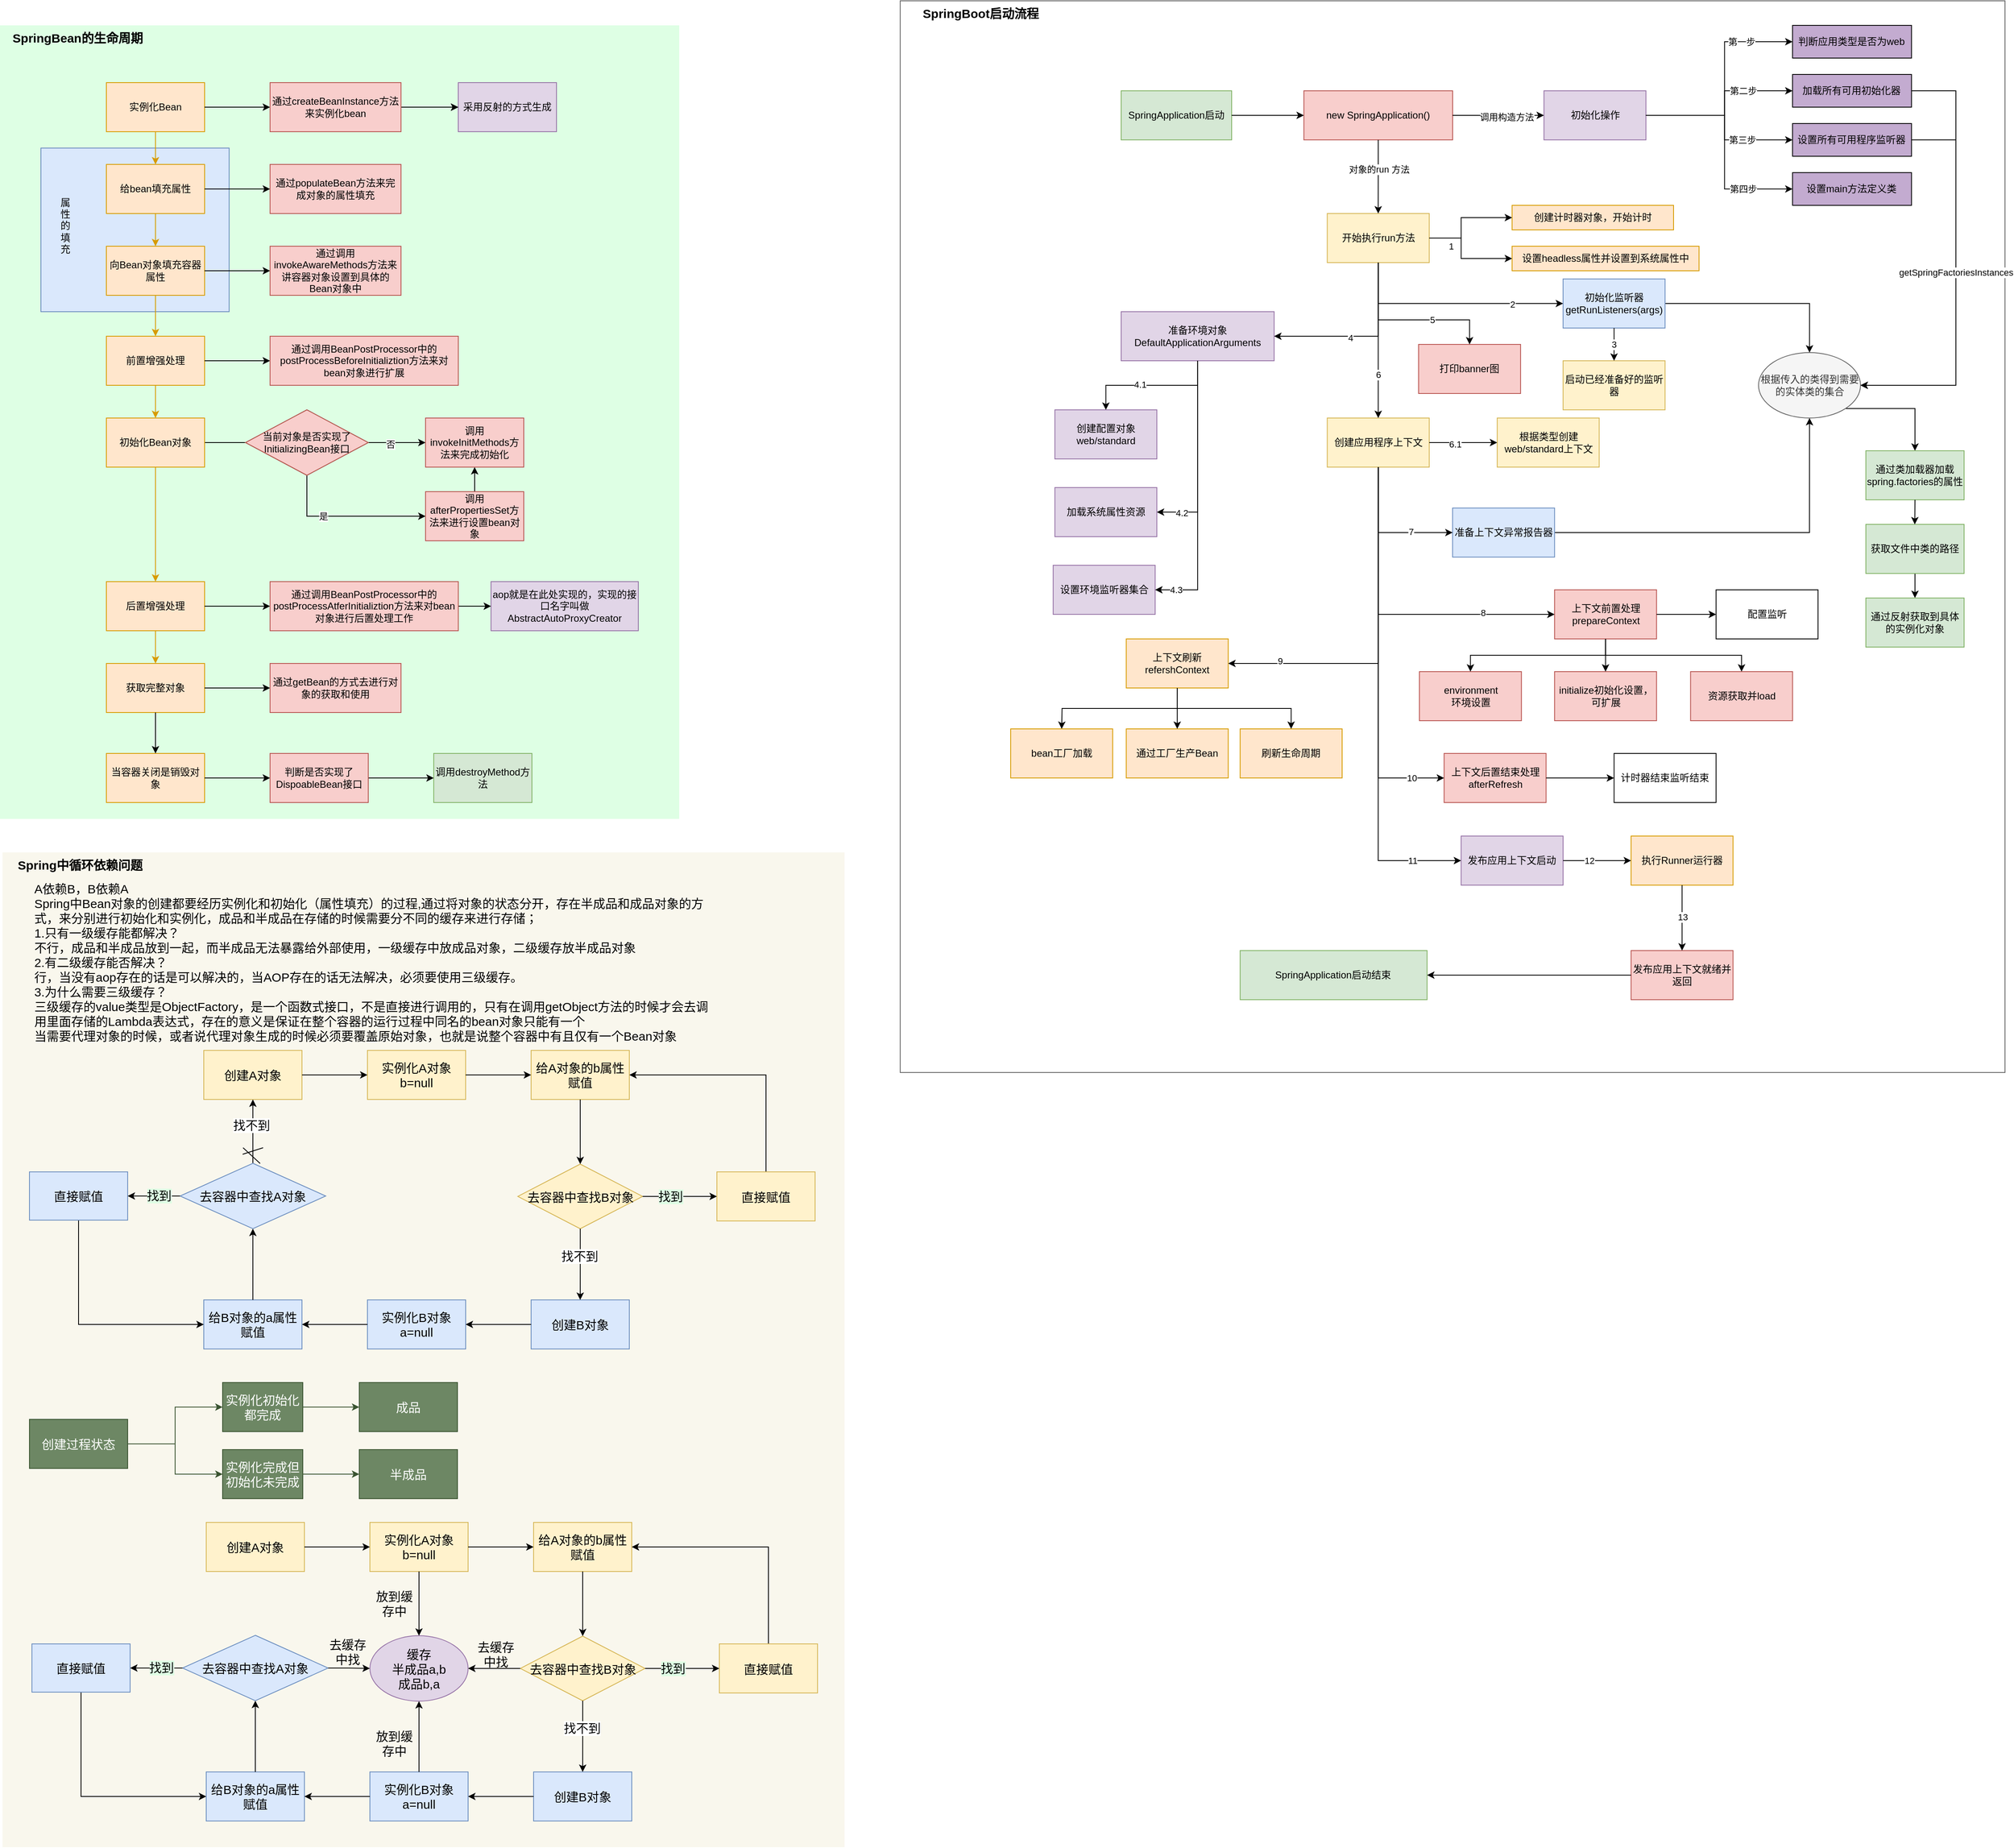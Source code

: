 <mxfile version="16.1.4" type="github">
  <diagram id="prtHgNgQTEPvFCAcTncT" name="Page-1">
    <mxGraphModel dx="917" dy="1661" grid="1" gridSize="10" guides="1" tooltips="1" connect="1" arrows="1" fold="1" page="1" pageScale="1" pageWidth="827" pageHeight="1169" background="#FFFFFF" math="0" shadow="0">
      <root>
        <mxCell id="0" />
        <mxCell id="1" parent="0" />
        <mxCell id="M-vsIaJZoJOFEB_HzY_K-72" value="" style="group;fillColor=none;fontColor=#333333;strokeColor=#666666;" parent="1" vertex="1" connectable="0">
          <mxGeometry x="1100" y="-30" width="1350" height="1310" as="geometry" />
        </mxCell>
        <mxCell id="ikXIMhRFEe6Y9AmsKK4H-1" value="SpringApplication启动" style="rounded=0;whiteSpace=wrap;html=1;fillColor=#d5e8d4;strokeColor=#82b366;" parent="M-vsIaJZoJOFEB_HzY_K-72" vertex="1">
          <mxGeometry x="270" y="110" width="135" height="60" as="geometry" />
        </mxCell>
        <mxCell id="ikXIMhRFEe6Y9AmsKK4H-2" value="new SpringApplication()" style="whiteSpace=wrap;html=1;rounded=0;fillColor=#f8cecc;strokeColor=#b85450;" parent="M-vsIaJZoJOFEB_HzY_K-72" vertex="1">
          <mxGeometry x="493.269" y="110" width="181.731" height="60" as="geometry" />
        </mxCell>
        <mxCell id="ikXIMhRFEe6Y9AmsKK4H-3" value="" style="edgeStyle=orthogonalEdgeStyle;rounded=0;orthogonalLoop=1;jettySize=auto;html=1;" parent="M-vsIaJZoJOFEB_HzY_K-72" source="ikXIMhRFEe6Y9AmsKK4H-1" target="ikXIMhRFEe6Y9AmsKK4H-2" edge="1">
          <mxGeometry relative="1" as="geometry" />
        </mxCell>
        <mxCell id="ikXIMhRFEe6Y9AmsKK4H-4" value="初始化操作" style="whiteSpace=wrap;html=1;rounded=0;fillColor=#e1d5e7;strokeColor=#9673a6;" parent="M-vsIaJZoJOFEB_HzY_K-72" vertex="1">
          <mxGeometry x="786.635" y="110" width="124.615" height="60" as="geometry" />
        </mxCell>
        <mxCell id="ikXIMhRFEe6Y9AmsKK4H-5" value="" style="edgeStyle=orthogonalEdgeStyle;rounded=0;orthogonalLoop=1;jettySize=auto;html=1;" parent="M-vsIaJZoJOFEB_HzY_K-72" source="ikXIMhRFEe6Y9AmsKK4H-2" target="ikXIMhRFEe6Y9AmsKK4H-4" edge="1">
          <mxGeometry relative="1" as="geometry">
            <Array as="points">
              <mxPoint x="726.923" y="140" />
              <mxPoint x="726.923" y="140" />
            </Array>
          </mxGeometry>
        </mxCell>
        <mxCell id="ikXIMhRFEe6Y9AmsKK4H-6" value="调用构造方法" style="edgeLabel;html=1;align=center;verticalAlign=middle;resizable=0;points=[];" parent="ikXIMhRFEe6Y9AmsKK4H-5" vertex="1" connectable="0">
          <mxGeometry x="0.172" y="-2" relative="1" as="geometry">
            <mxPoint as="offset" />
          </mxGeometry>
        </mxCell>
        <mxCell id="ikXIMhRFEe6Y9AmsKK4H-7" value="判断应用类型是否为web" style="whiteSpace=wrap;html=1;rounded=0;fillColor=#C3ABD0;" parent="M-vsIaJZoJOFEB_HzY_K-72" vertex="1">
          <mxGeometry x="1090.385" y="30" width="145.385" height="40" as="geometry" />
        </mxCell>
        <mxCell id="ikXIMhRFEe6Y9AmsKK4H-8" value="" style="edgeStyle=orthogonalEdgeStyle;rounded=0;orthogonalLoop=1;jettySize=auto;html=1;entryX=0;entryY=0.5;entryDx=0;entryDy=0;" parent="M-vsIaJZoJOFEB_HzY_K-72" source="ikXIMhRFEe6Y9AmsKK4H-4" target="ikXIMhRFEe6Y9AmsKK4H-7" edge="1">
          <mxGeometry relative="1" as="geometry">
            <Array as="points">
              <mxPoint x="1007.308" y="140" />
              <mxPoint x="1007.308" y="50" />
            </Array>
          </mxGeometry>
        </mxCell>
        <mxCell id="ikXIMhRFEe6Y9AmsKK4H-15" value="第一步" style="edgeLabel;html=1;align=center;verticalAlign=middle;resizable=0;points=[];" parent="ikXIMhRFEe6Y9AmsKK4H-8" vertex="1" connectable="0">
          <mxGeometry x="0.165" y="-1" relative="1" as="geometry">
            <mxPoint x="19" y="-29" as="offset" />
          </mxGeometry>
        </mxCell>
        <mxCell id="W5tECQ-b1DLXeLB3Z4ev-2" style="edgeStyle=orthogonalEdgeStyle;rounded=0;orthogonalLoop=1;jettySize=auto;html=1;exitX=1;exitY=0.5;exitDx=0;exitDy=0;entryX=1;entryY=0.5;entryDx=0;entryDy=0;" edge="1" parent="M-vsIaJZoJOFEB_HzY_K-72" source="ikXIMhRFEe6Y9AmsKK4H-9" target="W5tECQ-b1DLXeLB3Z4ev-1">
          <mxGeometry relative="1" as="geometry">
            <Array as="points">
              <mxPoint x="1290" y="110" />
              <mxPoint x="1290" y="470" />
            </Array>
          </mxGeometry>
        </mxCell>
        <mxCell id="ikXIMhRFEe6Y9AmsKK4H-9" value="加载所有可用初始化器" style="whiteSpace=wrap;html=1;rounded=0;fillColor=#C3ABD0;" parent="M-vsIaJZoJOFEB_HzY_K-72" vertex="1">
          <mxGeometry x="1090.385" y="90" width="145.385" height="40" as="geometry" />
        </mxCell>
        <mxCell id="ikXIMhRFEe6Y9AmsKK4H-10" value="" style="edgeStyle=orthogonalEdgeStyle;rounded=0;orthogonalLoop=1;jettySize=auto;html=1;" parent="M-vsIaJZoJOFEB_HzY_K-72" source="ikXIMhRFEe6Y9AmsKK4H-4" target="ikXIMhRFEe6Y9AmsKK4H-9" edge="1">
          <mxGeometry relative="1" as="geometry">
            <Array as="points">
              <mxPoint x="1007.308" y="140" />
              <mxPoint x="1007.308" y="110" />
            </Array>
          </mxGeometry>
        </mxCell>
        <mxCell id="ikXIMhRFEe6Y9AmsKK4H-16" value="第二步" style="edgeLabel;html=1;align=center;verticalAlign=middle;resizable=0;points=[];" parent="ikXIMhRFEe6Y9AmsKK4H-10" vertex="1" connectable="0">
          <mxGeometry x="0.443" relative="1" as="geometry">
            <mxPoint x="-3" as="offset" />
          </mxGeometry>
        </mxCell>
        <mxCell id="ikXIMhRFEe6Y9AmsKK4H-11" value="设置所有可用程序监听器" style="whiteSpace=wrap;html=1;rounded=0;fillColor=#C3ABD0;" parent="M-vsIaJZoJOFEB_HzY_K-72" vertex="1">
          <mxGeometry x="1090.385" y="150" width="145.385" height="40" as="geometry" />
        </mxCell>
        <mxCell id="ikXIMhRFEe6Y9AmsKK4H-12" value="" style="edgeStyle=orthogonalEdgeStyle;rounded=0;orthogonalLoop=1;jettySize=auto;html=1;entryX=0;entryY=0.5;entryDx=0;entryDy=0;" parent="M-vsIaJZoJOFEB_HzY_K-72" source="ikXIMhRFEe6Y9AmsKK4H-4" target="ikXIMhRFEe6Y9AmsKK4H-11" edge="1">
          <mxGeometry relative="1" as="geometry">
            <Array as="points">
              <mxPoint x="1007.308" y="140" />
              <mxPoint x="1007.308" y="170" />
            </Array>
          </mxGeometry>
        </mxCell>
        <mxCell id="ikXIMhRFEe6Y9AmsKK4H-17" value="第三步" style="edgeLabel;html=1;align=center;verticalAlign=middle;resizable=0;points=[];" parent="ikXIMhRFEe6Y9AmsKK4H-12" vertex="1" connectable="0">
          <mxGeometry x="0.61" y="3" relative="1" as="geometry">
            <mxPoint x="-21" y="3" as="offset" />
          </mxGeometry>
        </mxCell>
        <mxCell id="ikXIMhRFEe6Y9AmsKK4H-13" value="设置main方法定义类" style="whiteSpace=wrap;html=1;rounded=0;fillColor=#C3ABD0;" parent="M-vsIaJZoJOFEB_HzY_K-72" vertex="1">
          <mxGeometry x="1090.385" y="210" width="145.385" height="40" as="geometry" />
        </mxCell>
        <mxCell id="ikXIMhRFEe6Y9AmsKK4H-14" value="" style="edgeStyle=orthogonalEdgeStyle;rounded=0;orthogonalLoop=1;jettySize=auto;html=1;" parent="M-vsIaJZoJOFEB_HzY_K-72" source="ikXIMhRFEe6Y9AmsKK4H-4" target="ikXIMhRFEe6Y9AmsKK4H-13" edge="1">
          <mxGeometry relative="1" as="geometry">
            <Array as="points">
              <mxPoint x="1007.308" y="140" />
              <mxPoint x="1007.308" y="230" />
            </Array>
          </mxGeometry>
        </mxCell>
        <mxCell id="ikXIMhRFEe6Y9AmsKK4H-18" value="第四步" style="edgeLabel;html=1;align=center;verticalAlign=middle;resizable=0;points=[];" parent="ikXIMhRFEe6Y9AmsKK4H-14" vertex="1" connectable="0">
          <mxGeometry x="0.665" y="2" relative="1" as="geometry">
            <mxPoint x="-16" y="2" as="offset" />
          </mxGeometry>
        </mxCell>
        <mxCell id="ikXIMhRFEe6Y9AmsKK4H-19" value="开始执行run方法" style="whiteSpace=wrap;html=1;rounded=0;fillColor=#fff2cc;strokeColor=#d6b656;" parent="M-vsIaJZoJOFEB_HzY_K-72" vertex="1">
          <mxGeometry x="521.827" y="260" width="124.615" height="60" as="geometry" />
        </mxCell>
        <mxCell id="ikXIMhRFEe6Y9AmsKK4H-20" value="" style="edgeStyle=orthogonalEdgeStyle;rounded=0;orthogonalLoop=1;jettySize=auto;html=1;" parent="M-vsIaJZoJOFEB_HzY_K-72" source="ikXIMhRFEe6Y9AmsKK4H-2" target="ikXIMhRFEe6Y9AmsKK4H-19" edge="1">
          <mxGeometry relative="1" as="geometry" />
        </mxCell>
        <mxCell id="ikXIMhRFEe6Y9AmsKK4H-21" value="对象的run 方法" style="edgeLabel;html=1;align=center;verticalAlign=middle;resizable=0;points=[];" parent="ikXIMhRFEe6Y9AmsKK4H-20" vertex="1" connectable="0">
          <mxGeometry x="-0.211" y="1" relative="1" as="geometry">
            <mxPoint as="offset" />
          </mxGeometry>
        </mxCell>
        <mxCell id="ikXIMhRFEe6Y9AmsKK4H-22" value="设置headless属性并设置到系统属性中" style="whiteSpace=wrap;html=1;rounded=0;fillColor=#ffe6cc;strokeColor=#d79b00;" parent="M-vsIaJZoJOFEB_HzY_K-72" vertex="1">
          <mxGeometry x="747.692" y="300" width="228.462" height="30" as="geometry" />
        </mxCell>
        <mxCell id="ikXIMhRFEe6Y9AmsKK4H-23" value="" style="edgeStyle=orthogonalEdgeStyle;rounded=0;orthogonalLoop=1;jettySize=auto;html=1;entryX=0;entryY=0.5;entryDx=0;entryDy=0;" parent="M-vsIaJZoJOFEB_HzY_K-72" source="ikXIMhRFEe6Y9AmsKK4H-19" target="ikXIMhRFEe6Y9AmsKK4H-22" edge="1">
          <mxGeometry relative="1" as="geometry">
            <Array as="points">
              <mxPoint x="685.385" y="290" />
              <mxPoint x="685.385" y="315" />
            </Array>
          </mxGeometry>
        </mxCell>
        <mxCell id="M-vsIaJZoJOFEB_HzY_K-1" value="1" style="edgeLabel;html=1;align=center;verticalAlign=middle;resizable=0;points=[];" parent="ikXIMhRFEe6Y9AmsKK4H-23" vertex="1" connectable="0">
          <mxGeometry x="0.31" relative="1" as="geometry">
            <mxPoint x="-31" y="-15" as="offset" />
          </mxGeometry>
        </mxCell>
        <mxCell id="ikXIMhRFEe6Y9AmsKK4H-25" value="创建计时器对象，开始计时" style="whiteSpace=wrap;html=1;rounded=0;fillColor=#ffe6cc;strokeColor=#d79b00;" parent="M-vsIaJZoJOFEB_HzY_K-72" vertex="1">
          <mxGeometry x="747.692" y="250" width="197.308" height="30" as="geometry" />
        </mxCell>
        <mxCell id="ikXIMhRFEe6Y9AmsKK4H-26" value="" style="edgeStyle=orthogonalEdgeStyle;rounded=0;orthogonalLoop=1;jettySize=auto;html=1;entryX=0;entryY=0.5;entryDx=0;entryDy=0;exitX=1;exitY=0.5;exitDx=0;exitDy=0;" parent="M-vsIaJZoJOFEB_HzY_K-72" source="ikXIMhRFEe6Y9AmsKK4H-19" target="ikXIMhRFEe6Y9AmsKK4H-25" edge="1">
          <mxGeometry relative="1" as="geometry">
            <Array as="points">
              <mxPoint x="685.385" y="290" />
              <mxPoint x="685.385" y="265" />
            </Array>
          </mxGeometry>
        </mxCell>
        <mxCell id="W5tECQ-b1DLXeLB3Z4ev-5" style="edgeStyle=orthogonalEdgeStyle;rounded=0;orthogonalLoop=1;jettySize=auto;html=1;exitX=1;exitY=0.5;exitDx=0;exitDy=0;entryX=0.5;entryY=0;entryDx=0;entryDy=0;" edge="1" parent="M-vsIaJZoJOFEB_HzY_K-72" source="M-vsIaJZoJOFEB_HzY_K-2" target="W5tECQ-b1DLXeLB3Z4ev-1">
          <mxGeometry relative="1" as="geometry" />
        </mxCell>
        <mxCell id="M-vsIaJZoJOFEB_HzY_K-2" value="初始化监听器&lt;br&gt;getRunListeners(args)" style="whiteSpace=wrap;html=1;rounded=0;fillColor=#dae8fc;strokeColor=#6c8ebf;" parent="M-vsIaJZoJOFEB_HzY_K-72" vertex="1">
          <mxGeometry x="810.0" y="340" width="124.615" height="60" as="geometry" />
        </mxCell>
        <mxCell id="M-vsIaJZoJOFEB_HzY_K-3" value="" style="edgeStyle=orthogonalEdgeStyle;rounded=0;orthogonalLoop=1;jettySize=auto;html=1;" parent="M-vsIaJZoJOFEB_HzY_K-72" source="ikXIMhRFEe6Y9AmsKK4H-19" target="M-vsIaJZoJOFEB_HzY_K-2" edge="1">
          <mxGeometry relative="1" as="geometry">
            <Array as="points">
              <mxPoint x="584.654" y="370" />
            </Array>
          </mxGeometry>
        </mxCell>
        <mxCell id="M-vsIaJZoJOFEB_HzY_K-4" value="2" style="edgeLabel;html=1;align=center;verticalAlign=middle;resizable=0;points=[];" parent="M-vsIaJZoJOFEB_HzY_K-3" vertex="1" connectable="0">
          <mxGeometry x="0.547" y="-1" relative="1" as="geometry">
            <mxPoint as="offset" />
          </mxGeometry>
        </mxCell>
        <mxCell id="M-vsIaJZoJOFEB_HzY_K-5" value="启动已经准备好的监听器" style="whiteSpace=wrap;html=1;rounded=0;fillColor=#fff2cc;strokeColor=#d6b656;" parent="M-vsIaJZoJOFEB_HzY_K-72" vertex="1">
          <mxGeometry x="810.0" y="440" width="124.615" height="60" as="geometry" />
        </mxCell>
        <mxCell id="M-vsIaJZoJOFEB_HzY_K-6" value="3" style="edgeStyle=orthogonalEdgeStyle;rounded=0;orthogonalLoop=1;jettySize=auto;html=1;" parent="M-vsIaJZoJOFEB_HzY_K-72" source="M-vsIaJZoJOFEB_HzY_K-2" target="M-vsIaJZoJOFEB_HzY_K-5" edge="1">
          <mxGeometry relative="1" as="geometry" />
        </mxCell>
        <mxCell id="M-vsIaJZoJOFEB_HzY_K-7" value="准备环境对象&lt;br&gt;DefaultApplicationArguments" style="whiteSpace=wrap;html=1;rounded=0;fillColor=#e1d5e7;strokeColor=#9673a6;" parent="M-vsIaJZoJOFEB_HzY_K-72" vertex="1">
          <mxGeometry x="270" y="380" width="186.923" height="60" as="geometry" />
        </mxCell>
        <mxCell id="M-vsIaJZoJOFEB_HzY_K-8" value="" style="edgeStyle=orthogonalEdgeStyle;rounded=0;orthogonalLoop=1;jettySize=auto;html=1;" parent="M-vsIaJZoJOFEB_HzY_K-72" source="ikXIMhRFEe6Y9AmsKK4H-19" target="M-vsIaJZoJOFEB_HzY_K-7" edge="1">
          <mxGeometry relative="1" as="geometry">
            <Array as="points">
              <mxPoint x="584.654" y="410" />
            </Array>
          </mxGeometry>
        </mxCell>
        <mxCell id="M-vsIaJZoJOFEB_HzY_K-9" value="4" style="edgeLabel;html=1;align=center;verticalAlign=middle;resizable=0;points=[];" parent="M-vsIaJZoJOFEB_HzY_K-8" vertex="1" connectable="0">
          <mxGeometry x="0.144" y="2" relative="1" as="geometry">
            <mxPoint as="offset" />
          </mxGeometry>
        </mxCell>
        <mxCell id="M-vsIaJZoJOFEB_HzY_K-10" value="打印banner图" style="whiteSpace=wrap;html=1;rounded=0;fillColor=#f8cecc;strokeColor=#b85450;" parent="M-vsIaJZoJOFEB_HzY_K-72" vertex="1">
          <mxGeometry x="633.462" y="420" width="124.615" height="60" as="geometry" />
        </mxCell>
        <mxCell id="M-vsIaJZoJOFEB_HzY_K-11" value="" style="edgeStyle=orthogonalEdgeStyle;rounded=0;orthogonalLoop=1;jettySize=auto;html=1;" parent="M-vsIaJZoJOFEB_HzY_K-72" source="ikXIMhRFEe6Y9AmsKK4H-19" target="M-vsIaJZoJOFEB_HzY_K-10" edge="1">
          <mxGeometry relative="1" as="geometry">
            <Array as="points">
              <mxPoint x="584.654" y="390" />
              <mxPoint x="695.769" y="390" />
            </Array>
          </mxGeometry>
        </mxCell>
        <mxCell id="M-vsIaJZoJOFEB_HzY_K-12" value="5" style="edgeLabel;html=1;align=center;verticalAlign=middle;resizable=0;points=[];" parent="M-vsIaJZoJOFEB_HzY_K-11" vertex="1" connectable="0">
          <mxGeometry x="0.285" relative="1" as="geometry">
            <mxPoint as="offset" />
          </mxGeometry>
        </mxCell>
        <mxCell id="M-vsIaJZoJOFEB_HzY_K-13" value="创建应用程序上下文" style="whiteSpace=wrap;html=1;rounded=0;fillColor=#fff2cc;strokeColor=#d6b656;" parent="M-vsIaJZoJOFEB_HzY_K-72" vertex="1">
          <mxGeometry x="521.827" y="510" width="124.615" height="60" as="geometry" />
        </mxCell>
        <mxCell id="M-vsIaJZoJOFEB_HzY_K-14" value="" style="edgeStyle=orthogonalEdgeStyle;rounded=0;orthogonalLoop=1;jettySize=auto;html=1;" parent="M-vsIaJZoJOFEB_HzY_K-72" source="ikXIMhRFEe6Y9AmsKK4H-19" target="M-vsIaJZoJOFEB_HzY_K-13" edge="1">
          <mxGeometry relative="1" as="geometry" />
        </mxCell>
        <mxCell id="M-vsIaJZoJOFEB_HzY_K-15" value="6" style="edgeLabel;html=1;align=center;verticalAlign=middle;resizable=0;points=[];" parent="M-vsIaJZoJOFEB_HzY_K-14" vertex="1" connectable="0">
          <mxGeometry x="0.319" y="2" relative="1" as="geometry">
            <mxPoint x="-2" y="11" as="offset" />
          </mxGeometry>
        </mxCell>
        <mxCell id="M-vsIaJZoJOFEB_HzY_K-16" value="根据类型创建&lt;br&gt;web/standard上下文" style="whiteSpace=wrap;html=1;rounded=0;fillColor=#fff2cc;strokeColor=#d6b656;" parent="M-vsIaJZoJOFEB_HzY_K-72" vertex="1">
          <mxGeometry x="729.519" y="510" width="124.615" height="60" as="geometry" />
        </mxCell>
        <mxCell id="M-vsIaJZoJOFEB_HzY_K-17" value="" style="edgeStyle=orthogonalEdgeStyle;rounded=0;orthogonalLoop=1;jettySize=auto;html=1;" parent="M-vsIaJZoJOFEB_HzY_K-72" source="M-vsIaJZoJOFEB_HzY_K-13" target="M-vsIaJZoJOFEB_HzY_K-16" edge="1">
          <mxGeometry relative="1" as="geometry" />
        </mxCell>
        <mxCell id="M-vsIaJZoJOFEB_HzY_K-18" value="6.1" style="edgeLabel;html=1;align=center;verticalAlign=middle;resizable=0;points=[];" parent="M-vsIaJZoJOFEB_HzY_K-17" vertex="1" connectable="0">
          <mxGeometry x="-0.247" y="-2" relative="1" as="geometry">
            <mxPoint as="offset" />
          </mxGeometry>
        </mxCell>
        <mxCell id="M-vsIaJZoJOFEB_HzY_K-19" value="创建配置对象&lt;br&gt;web/standard" style="whiteSpace=wrap;html=1;rounded=0;fillColor=#e1d5e7;strokeColor=#9673a6;" parent="M-vsIaJZoJOFEB_HzY_K-72" vertex="1">
          <mxGeometry x="189.0" y="500" width="124.615" height="60" as="geometry" />
        </mxCell>
        <mxCell id="M-vsIaJZoJOFEB_HzY_K-20" value="" style="edgeStyle=orthogonalEdgeStyle;rounded=0;orthogonalLoop=1;jettySize=auto;html=1;" parent="M-vsIaJZoJOFEB_HzY_K-72" source="M-vsIaJZoJOFEB_HzY_K-7" target="M-vsIaJZoJOFEB_HzY_K-19" edge="1">
          <mxGeometry relative="1" as="geometry" />
        </mxCell>
        <mxCell id="M-vsIaJZoJOFEB_HzY_K-21" value="4.1" style="edgeLabel;html=1;align=center;verticalAlign=middle;resizable=0;points=[];" parent="M-vsIaJZoJOFEB_HzY_K-20" vertex="1" connectable="0">
          <mxGeometry x="0.176" y="-1" relative="1" as="geometry">
            <mxPoint as="offset" />
          </mxGeometry>
        </mxCell>
        <mxCell id="M-vsIaJZoJOFEB_HzY_K-22" value="加载系统属性资源" style="whiteSpace=wrap;html=1;rounded=0;fillColor=#e1d5e7;strokeColor=#9673a6;" parent="M-vsIaJZoJOFEB_HzY_K-72" vertex="1">
          <mxGeometry x="189.0" y="595" width="124.615" height="60" as="geometry" />
        </mxCell>
        <mxCell id="M-vsIaJZoJOFEB_HzY_K-23" value="" style="edgeStyle=orthogonalEdgeStyle;rounded=0;orthogonalLoop=1;jettySize=auto;html=1;" parent="M-vsIaJZoJOFEB_HzY_K-72" source="M-vsIaJZoJOFEB_HzY_K-7" target="M-vsIaJZoJOFEB_HzY_K-22" edge="1">
          <mxGeometry relative="1" as="geometry">
            <Array as="points">
              <mxPoint x="363.462" y="625" />
            </Array>
          </mxGeometry>
        </mxCell>
        <mxCell id="M-vsIaJZoJOFEB_HzY_K-24" value="4.2" style="edgeLabel;html=1;align=center;verticalAlign=middle;resizable=0;points=[];" parent="M-vsIaJZoJOFEB_HzY_K-23" vertex="1" connectable="0">
          <mxGeometry x="0.291" y="2" relative="1" as="geometry">
            <mxPoint x="-22" y="34" as="offset" />
          </mxGeometry>
        </mxCell>
        <mxCell id="M-vsIaJZoJOFEB_HzY_K-25" value="设置环境监听器集合" style="whiteSpace=wrap;html=1;rounded=0;fillColor=#e1d5e7;strokeColor=#9673a6;" parent="M-vsIaJZoJOFEB_HzY_K-72" vertex="1">
          <mxGeometry x="186.923" y="690" width="124.615" height="60" as="geometry" />
        </mxCell>
        <mxCell id="M-vsIaJZoJOFEB_HzY_K-26" value="" style="edgeStyle=orthogonalEdgeStyle;rounded=0;orthogonalLoop=1;jettySize=auto;html=1;" parent="M-vsIaJZoJOFEB_HzY_K-72" source="M-vsIaJZoJOFEB_HzY_K-7" target="M-vsIaJZoJOFEB_HzY_K-25" edge="1">
          <mxGeometry relative="1" as="geometry">
            <Array as="points">
              <mxPoint x="363.462" y="720" />
            </Array>
          </mxGeometry>
        </mxCell>
        <mxCell id="M-vsIaJZoJOFEB_HzY_K-27" value="4.3" style="edgeLabel;html=1;align=center;verticalAlign=middle;resizable=0;points=[];" parent="M-vsIaJZoJOFEB_HzY_K-26" vertex="1" connectable="0">
          <mxGeometry x="0.78" y="1" relative="1" as="geometry">
            <mxPoint x="-11" y="-1" as="offset" />
          </mxGeometry>
        </mxCell>
        <mxCell id="W5tECQ-b1DLXeLB3Z4ev-6" style="edgeStyle=orthogonalEdgeStyle;rounded=0;orthogonalLoop=1;jettySize=auto;html=1;exitX=1;exitY=0.5;exitDx=0;exitDy=0;" edge="1" parent="M-vsIaJZoJOFEB_HzY_K-72" source="M-vsIaJZoJOFEB_HzY_K-28" target="W5tECQ-b1DLXeLB3Z4ev-1">
          <mxGeometry relative="1" as="geometry" />
        </mxCell>
        <mxCell id="M-vsIaJZoJOFEB_HzY_K-28" value="准备上下文异常报告器" style="whiteSpace=wrap;html=1;rounded=0;fillColor=#dae8fc;strokeColor=#6c8ebf;" parent="M-vsIaJZoJOFEB_HzY_K-72" vertex="1">
          <mxGeometry x="675" y="620" width="124.615" height="60" as="geometry" />
        </mxCell>
        <mxCell id="M-vsIaJZoJOFEB_HzY_K-29" value="" style="edgeStyle=orthogonalEdgeStyle;rounded=0;orthogonalLoop=1;jettySize=auto;html=1;" parent="M-vsIaJZoJOFEB_HzY_K-72" source="M-vsIaJZoJOFEB_HzY_K-13" target="M-vsIaJZoJOFEB_HzY_K-28" edge="1">
          <mxGeometry relative="1" as="geometry">
            <Array as="points">
              <mxPoint x="584.654" y="650" />
            </Array>
          </mxGeometry>
        </mxCell>
        <mxCell id="M-vsIaJZoJOFEB_HzY_K-30" value="7" style="edgeLabel;html=1;align=center;verticalAlign=middle;resizable=0;points=[];" parent="M-vsIaJZoJOFEB_HzY_K-29" vertex="1" connectable="0">
          <mxGeometry x="0.405" y="1" relative="1" as="geometry">
            <mxPoint as="offset" />
          </mxGeometry>
        </mxCell>
        <mxCell id="M-vsIaJZoJOFEB_HzY_K-31" value="上下文前置处理&lt;br&gt;prepareContext" style="whiteSpace=wrap;html=1;rounded=0;fillColor=#f8cecc;strokeColor=#b85450;" parent="M-vsIaJZoJOFEB_HzY_K-72" vertex="1">
          <mxGeometry x="799.615" y="720" width="124.615" height="60" as="geometry" />
        </mxCell>
        <mxCell id="M-vsIaJZoJOFEB_HzY_K-32" style="edgeStyle=orthogonalEdgeStyle;rounded=0;orthogonalLoop=1;jettySize=auto;html=1;exitX=0.5;exitY=1;exitDx=0;exitDy=0;entryX=0;entryY=0.5;entryDx=0;entryDy=0;" parent="M-vsIaJZoJOFEB_HzY_K-72" source="M-vsIaJZoJOFEB_HzY_K-13" target="M-vsIaJZoJOFEB_HzY_K-31" edge="1">
          <mxGeometry relative="1" as="geometry" />
        </mxCell>
        <mxCell id="M-vsIaJZoJOFEB_HzY_K-33" value="8" style="edgeLabel;html=1;align=center;verticalAlign=middle;resizable=0;points=[];" parent="M-vsIaJZoJOFEB_HzY_K-32" vertex="1" connectable="0">
          <mxGeometry x="0.549" y="2" relative="1" as="geometry">
            <mxPoint x="1" as="offset" />
          </mxGeometry>
        </mxCell>
        <mxCell id="M-vsIaJZoJOFEB_HzY_K-34" value="配置监听" style="whiteSpace=wrap;html=1;rounded=0;" parent="M-vsIaJZoJOFEB_HzY_K-72" vertex="1">
          <mxGeometry x="996.923" y="720" width="124.615" height="60" as="geometry" />
        </mxCell>
        <mxCell id="M-vsIaJZoJOFEB_HzY_K-35" style="edgeStyle=orthogonalEdgeStyle;rounded=0;orthogonalLoop=1;jettySize=auto;html=1;exitX=1;exitY=0.5;exitDx=0;exitDy=0;entryX=0;entryY=0.5;entryDx=0;entryDy=0;" parent="M-vsIaJZoJOFEB_HzY_K-72" source="M-vsIaJZoJOFEB_HzY_K-31" target="M-vsIaJZoJOFEB_HzY_K-34" edge="1">
          <mxGeometry relative="1" as="geometry" />
        </mxCell>
        <mxCell id="M-vsIaJZoJOFEB_HzY_K-36" value="environment&lt;br&gt;环境设置" style="rounded=0;whiteSpace=wrap;html=1;fillColor=#f8cecc;strokeColor=#b85450;" parent="M-vsIaJZoJOFEB_HzY_K-72" vertex="1">
          <mxGeometry x="634.5" y="820" width="124.615" height="60" as="geometry" />
        </mxCell>
        <mxCell id="M-vsIaJZoJOFEB_HzY_K-41" style="edgeStyle=orthogonalEdgeStyle;rounded=0;orthogonalLoop=1;jettySize=auto;html=1;exitX=0.5;exitY=1;exitDx=0;exitDy=0;entryX=0.5;entryY=0;entryDx=0;entryDy=0;" parent="M-vsIaJZoJOFEB_HzY_K-72" source="M-vsIaJZoJOFEB_HzY_K-31" target="M-vsIaJZoJOFEB_HzY_K-36" edge="1">
          <mxGeometry relative="1" as="geometry" />
        </mxCell>
        <mxCell id="M-vsIaJZoJOFEB_HzY_K-38" value="initialize初始化设置，可扩展" style="rounded=0;whiteSpace=wrap;html=1;fillColor=#f8cecc;strokeColor=#b85450;" parent="M-vsIaJZoJOFEB_HzY_K-72" vertex="1">
          <mxGeometry x="799.615" y="820" width="124.615" height="60" as="geometry" />
        </mxCell>
        <mxCell id="M-vsIaJZoJOFEB_HzY_K-40" style="edgeStyle=orthogonalEdgeStyle;rounded=0;orthogonalLoop=1;jettySize=auto;html=1;exitX=0.5;exitY=1;exitDx=0;exitDy=0;" parent="M-vsIaJZoJOFEB_HzY_K-72" source="M-vsIaJZoJOFEB_HzY_K-31" target="M-vsIaJZoJOFEB_HzY_K-38" edge="1">
          <mxGeometry relative="1" as="geometry" />
        </mxCell>
        <mxCell id="M-vsIaJZoJOFEB_HzY_K-39" value="资源获取并load" style="rounded=0;whiteSpace=wrap;html=1;fillColor=#f8cecc;strokeColor=#b85450;" parent="M-vsIaJZoJOFEB_HzY_K-72" vertex="1">
          <mxGeometry x="965.769" y="820" width="124.615" height="60" as="geometry" />
        </mxCell>
        <mxCell id="M-vsIaJZoJOFEB_HzY_K-42" style="edgeStyle=orthogonalEdgeStyle;rounded=0;orthogonalLoop=1;jettySize=auto;html=1;exitX=0.5;exitY=1;exitDx=0;exitDy=0;" parent="M-vsIaJZoJOFEB_HzY_K-72" source="M-vsIaJZoJOFEB_HzY_K-31" target="M-vsIaJZoJOFEB_HzY_K-39" edge="1">
          <mxGeometry relative="1" as="geometry" />
        </mxCell>
        <mxCell id="M-vsIaJZoJOFEB_HzY_K-51" style="edgeStyle=orthogonalEdgeStyle;rounded=0;orthogonalLoop=1;jettySize=auto;html=1;exitX=0.5;exitY=1;exitDx=0;exitDy=0;entryX=0.5;entryY=0;entryDx=0;entryDy=0;" parent="M-vsIaJZoJOFEB_HzY_K-72" source="M-vsIaJZoJOFEB_HzY_K-43" edge="1">
          <mxGeometry relative="1" as="geometry">
            <mxPoint x="197.308" y="890" as="targetPoint" />
          </mxGeometry>
        </mxCell>
        <mxCell id="M-vsIaJZoJOFEB_HzY_K-43" value="上下文刷新&lt;br&gt;refershContext" style="rounded=0;whiteSpace=wrap;html=1;fillColor=#ffe6cc;strokeColor=#d79b00;" parent="M-vsIaJZoJOFEB_HzY_K-72" vertex="1">
          <mxGeometry x="276.231" y="780" width="124.615" height="60" as="geometry" />
        </mxCell>
        <mxCell id="M-vsIaJZoJOFEB_HzY_K-44" style="edgeStyle=orthogonalEdgeStyle;rounded=0;orthogonalLoop=1;jettySize=auto;html=1;exitX=0.5;exitY=1;exitDx=0;exitDy=0;entryX=1;entryY=0.5;entryDx=0;entryDy=0;" parent="M-vsIaJZoJOFEB_HzY_K-72" source="M-vsIaJZoJOFEB_HzY_K-13" target="M-vsIaJZoJOFEB_HzY_K-43" edge="1">
          <mxGeometry relative="1" as="geometry" />
        </mxCell>
        <mxCell id="M-vsIaJZoJOFEB_HzY_K-45" value="9" style="edgeLabel;html=1;align=center;verticalAlign=middle;resizable=0;points=[];" parent="M-vsIaJZoJOFEB_HzY_K-44" vertex="1" connectable="0">
          <mxGeometry x="0.707" y="-3" relative="1" as="geometry">
            <mxPoint x="1" as="offset" />
          </mxGeometry>
        </mxCell>
        <mxCell id="M-vsIaJZoJOFEB_HzY_K-46" value="刷新生命周期" style="rounded=0;whiteSpace=wrap;html=1;fillColor=#ffe6cc;strokeColor=#d79b00;" parent="M-vsIaJZoJOFEB_HzY_K-72" vertex="1">
          <mxGeometry x="415.385" y="890" width="124.615" height="60" as="geometry" />
        </mxCell>
        <mxCell id="M-vsIaJZoJOFEB_HzY_K-50" style="edgeStyle=orthogonalEdgeStyle;rounded=0;orthogonalLoop=1;jettySize=auto;html=1;exitX=0.5;exitY=1;exitDx=0;exitDy=0;entryX=0.5;entryY=0;entryDx=0;entryDy=0;" parent="M-vsIaJZoJOFEB_HzY_K-72" source="M-vsIaJZoJOFEB_HzY_K-43" target="M-vsIaJZoJOFEB_HzY_K-46" edge="1">
          <mxGeometry relative="1" as="geometry" />
        </mxCell>
        <mxCell id="M-vsIaJZoJOFEB_HzY_K-47" value="通过工厂生产Bean" style="rounded=0;whiteSpace=wrap;html=1;fillColor=#ffe6cc;strokeColor=#d79b00;" parent="M-vsIaJZoJOFEB_HzY_K-72" vertex="1">
          <mxGeometry x="276.231" y="890" width="124.615" height="60" as="geometry" />
        </mxCell>
        <mxCell id="M-vsIaJZoJOFEB_HzY_K-49" value="" style="edgeStyle=orthogonalEdgeStyle;rounded=0;orthogonalLoop=1;jettySize=auto;html=1;" parent="M-vsIaJZoJOFEB_HzY_K-72" source="M-vsIaJZoJOFEB_HzY_K-43" target="M-vsIaJZoJOFEB_HzY_K-47" edge="1">
          <mxGeometry relative="1" as="geometry" />
        </mxCell>
        <mxCell id="M-vsIaJZoJOFEB_HzY_K-48" value="bean工厂加载" style="rounded=0;whiteSpace=wrap;html=1;fillColor=#ffe6cc;strokeColor=#d79b00;" parent="M-vsIaJZoJOFEB_HzY_K-72" vertex="1">
          <mxGeometry x="135" y="890" width="124.615" height="60" as="geometry" />
        </mxCell>
        <mxCell id="M-vsIaJZoJOFEB_HzY_K-52" value="上下文后置结束处理afterRefresh" style="rounded=0;whiteSpace=wrap;html=1;fillColor=#f8cecc;strokeColor=#b85450;" parent="M-vsIaJZoJOFEB_HzY_K-72" vertex="1">
          <mxGeometry x="664.615" y="920" width="124.615" height="60" as="geometry" />
        </mxCell>
        <mxCell id="M-vsIaJZoJOFEB_HzY_K-55" style="edgeStyle=orthogonalEdgeStyle;rounded=0;orthogonalLoop=1;jettySize=auto;html=1;exitX=0.5;exitY=1;exitDx=0;exitDy=0;entryX=0;entryY=0.5;entryDx=0;entryDy=0;" parent="M-vsIaJZoJOFEB_HzY_K-72" source="M-vsIaJZoJOFEB_HzY_K-13" target="M-vsIaJZoJOFEB_HzY_K-52" edge="1">
          <mxGeometry relative="1" as="geometry" />
        </mxCell>
        <mxCell id="M-vsIaJZoJOFEB_HzY_K-56" value="10" style="edgeLabel;html=1;align=center;verticalAlign=middle;resizable=0;points=[];" parent="M-vsIaJZoJOFEB_HzY_K-55" vertex="1" connectable="0">
          <mxGeometry x="0.778" y="-4" relative="1" as="geometry">
            <mxPoint x="11" y="-4" as="offset" />
          </mxGeometry>
        </mxCell>
        <mxCell id="M-vsIaJZoJOFEB_HzY_K-53" value="计时器结束监听结束" style="whiteSpace=wrap;html=1;rounded=0;" parent="M-vsIaJZoJOFEB_HzY_K-72" vertex="1">
          <mxGeometry x="872.308" y="920" width="124.615" height="60" as="geometry" />
        </mxCell>
        <mxCell id="M-vsIaJZoJOFEB_HzY_K-54" value="" style="edgeStyle=orthogonalEdgeStyle;rounded=0;orthogonalLoop=1;jettySize=auto;html=1;" parent="M-vsIaJZoJOFEB_HzY_K-72" source="M-vsIaJZoJOFEB_HzY_K-52" target="M-vsIaJZoJOFEB_HzY_K-53" edge="1">
          <mxGeometry relative="1" as="geometry" />
        </mxCell>
        <mxCell id="M-vsIaJZoJOFEB_HzY_K-57" value="发布应用上下文启动" style="rounded=0;whiteSpace=wrap;html=1;fillColor=#e1d5e7;strokeColor=#9673a6;" parent="M-vsIaJZoJOFEB_HzY_K-72" vertex="1">
          <mxGeometry x="685.385" y="1021" width="124.615" height="60" as="geometry" />
        </mxCell>
        <mxCell id="M-vsIaJZoJOFEB_HzY_K-58" style="edgeStyle=orthogonalEdgeStyle;rounded=0;orthogonalLoop=1;jettySize=auto;html=1;exitX=0.5;exitY=1;exitDx=0;exitDy=0;entryX=0;entryY=0.5;entryDx=0;entryDy=0;" parent="M-vsIaJZoJOFEB_HzY_K-72" source="M-vsIaJZoJOFEB_HzY_K-13" target="M-vsIaJZoJOFEB_HzY_K-57" edge="1">
          <mxGeometry relative="1" as="geometry" />
        </mxCell>
        <mxCell id="M-vsIaJZoJOFEB_HzY_K-65" value="11" style="edgeLabel;html=1;align=center;verticalAlign=middle;resizable=0;points=[];" parent="M-vsIaJZoJOFEB_HzY_K-58" vertex="1" connectable="0">
          <mxGeometry x="0.873" y="-1" relative="1" as="geometry">
            <mxPoint x="-23" y="-1" as="offset" />
          </mxGeometry>
        </mxCell>
        <mxCell id="M-vsIaJZoJOFEB_HzY_K-59" value="执行Runner运行器" style="whiteSpace=wrap;html=1;rounded=0;fillColor=#ffe6cc;strokeColor=#d79b00;" parent="M-vsIaJZoJOFEB_HzY_K-72" vertex="1">
          <mxGeometry x="893.077" y="1021" width="124.615" height="60" as="geometry" />
        </mxCell>
        <mxCell id="M-vsIaJZoJOFEB_HzY_K-60" value="" style="edgeStyle=orthogonalEdgeStyle;rounded=0;orthogonalLoop=1;jettySize=auto;html=1;" parent="M-vsIaJZoJOFEB_HzY_K-72" source="M-vsIaJZoJOFEB_HzY_K-57" target="M-vsIaJZoJOFEB_HzY_K-59" edge="1">
          <mxGeometry relative="1" as="geometry" />
        </mxCell>
        <mxCell id="M-vsIaJZoJOFEB_HzY_K-66" value="12" style="edgeLabel;html=1;align=center;verticalAlign=middle;resizable=0;points=[];" parent="M-vsIaJZoJOFEB_HzY_K-60" vertex="1" connectable="0">
          <mxGeometry x="-0.242" relative="1" as="geometry">
            <mxPoint as="offset" />
          </mxGeometry>
        </mxCell>
        <mxCell id="M-vsIaJZoJOFEB_HzY_K-61" value="发布应用上下文就绪并返回" style="whiteSpace=wrap;html=1;rounded=0;fillColor=#f8cecc;strokeColor=#b85450;" parent="M-vsIaJZoJOFEB_HzY_K-72" vertex="1">
          <mxGeometry x="893.077" y="1161" width="124.615" height="60" as="geometry" />
        </mxCell>
        <mxCell id="M-vsIaJZoJOFEB_HzY_K-62" value="" style="edgeStyle=orthogonalEdgeStyle;rounded=0;orthogonalLoop=1;jettySize=auto;html=1;" parent="M-vsIaJZoJOFEB_HzY_K-72" source="M-vsIaJZoJOFEB_HzY_K-59" target="M-vsIaJZoJOFEB_HzY_K-61" edge="1">
          <mxGeometry relative="1" as="geometry" />
        </mxCell>
        <mxCell id="M-vsIaJZoJOFEB_HzY_K-67" value="13" style="edgeLabel;html=1;align=center;verticalAlign=middle;resizable=0;points=[];" parent="M-vsIaJZoJOFEB_HzY_K-62" vertex="1" connectable="0">
          <mxGeometry x="0.225" y="1" relative="1" as="geometry">
            <mxPoint x="-1" y="-10" as="offset" />
          </mxGeometry>
        </mxCell>
        <mxCell id="M-vsIaJZoJOFEB_HzY_K-63" value="SpringApplication启动结束" style="whiteSpace=wrap;html=1;rounded=0;fillColor=#d5e8d4;strokeColor=#82b366;" parent="M-vsIaJZoJOFEB_HzY_K-72" vertex="1">
          <mxGeometry x="415.385" y="1161" width="228.462" height="60" as="geometry" />
        </mxCell>
        <mxCell id="M-vsIaJZoJOFEB_HzY_K-64" value="" style="edgeStyle=orthogonalEdgeStyle;rounded=0;orthogonalLoop=1;jettySize=auto;html=1;" parent="M-vsIaJZoJOFEB_HzY_K-72" source="M-vsIaJZoJOFEB_HzY_K-61" target="M-vsIaJZoJOFEB_HzY_K-63" edge="1">
          <mxGeometry relative="1" as="geometry" />
        </mxCell>
        <mxCell id="M-vsIaJZoJOFEB_HzY_K-71" value="SpringBoot启动流程" style="text;html=1;strokeColor=none;fillColor=none;align=center;verticalAlign=middle;whiteSpace=wrap;rounded=0;fontStyle=1;fontSize=15;" parent="M-vsIaJZoJOFEB_HzY_K-72" vertex="1">
          <mxGeometry width="197.308" height="30" as="geometry" />
        </mxCell>
        <mxCell id="W5tECQ-b1DLXeLB3Z4ev-110" style="edgeStyle=orthogonalEdgeStyle;rounded=0;orthogonalLoop=1;jettySize=auto;html=1;exitX=1;exitY=1;exitDx=0;exitDy=0;entryX=0.5;entryY=0;entryDx=0;entryDy=0;" edge="1" parent="M-vsIaJZoJOFEB_HzY_K-72" source="W5tECQ-b1DLXeLB3Z4ev-1" target="W5tECQ-b1DLXeLB3Z4ev-7">
          <mxGeometry relative="1" as="geometry" />
        </mxCell>
        <mxCell id="W5tECQ-b1DLXeLB3Z4ev-1" value="根据传入的类得到需要的实体类的集合" style="ellipse;whiteSpace=wrap;html=1;fillColor=#f5f5f5;fontColor=#333333;strokeColor=#666666;" vertex="1" parent="M-vsIaJZoJOFEB_HzY_K-72">
          <mxGeometry x="1048.846" y="430" width="124.615" height="80" as="geometry" />
        </mxCell>
        <mxCell id="W5tECQ-b1DLXeLB3Z4ev-3" style="edgeStyle=orthogonalEdgeStyle;rounded=0;orthogonalLoop=1;jettySize=auto;html=1;exitX=1;exitY=0.5;exitDx=0;exitDy=0;entryX=1;entryY=0.5;entryDx=0;entryDy=0;" edge="1" parent="M-vsIaJZoJOFEB_HzY_K-72" source="ikXIMhRFEe6Y9AmsKK4H-11" target="W5tECQ-b1DLXeLB3Z4ev-1">
          <mxGeometry relative="1" as="geometry">
            <mxPoint x="1170" y="470" as="targetPoint" />
            <Array as="points">
              <mxPoint x="1290" y="170" />
              <mxPoint x="1290" y="470" />
            </Array>
          </mxGeometry>
        </mxCell>
        <mxCell id="W5tECQ-b1DLXeLB3Z4ev-4" value="getSpringFactoriesInstances" style="edgeLabel;html=1;align=center;verticalAlign=middle;resizable=0;points=[];" vertex="1" connectable="0" parent="W5tECQ-b1DLXeLB3Z4ev-3">
          <mxGeometry x="-0.082" relative="1" as="geometry">
            <mxPoint as="offset" />
          </mxGeometry>
        </mxCell>
        <mxCell id="W5tECQ-b1DLXeLB3Z4ev-7" value="通过类加载器加载&lt;br&gt;spring.factories的属性" style="rounded=0;whiteSpace=wrap;html=1;fillColor=#d5e8d4;strokeColor=#82b366;" vertex="1" parent="M-vsIaJZoJOFEB_HzY_K-72">
          <mxGeometry x="1180" y="550" width="120" height="60" as="geometry" />
        </mxCell>
        <mxCell id="W5tECQ-b1DLXeLB3Z4ev-112" style="edgeStyle=orthogonalEdgeStyle;rounded=0;orthogonalLoop=1;jettySize=auto;html=1;exitX=0.5;exitY=1;exitDx=0;exitDy=0;" edge="1" parent="M-vsIaJZoJOFEB_HzY_K-72" source="W5tECQ-b1DLXeLB3Z4ev-108" target="W5tECQ-b1DLXeLB3Z4ev-109">
          <mxGeometry relative="1" as="geometry" />
        </mxCell>
        <mxCell id="W5tECQ-b1DLXeLB3Z4ev-108" value="获取文件中类的路径" style="rounded=0;whiteSpace=wrap;html=1;fillColor=#d5e8d4;strokeColor=#82b366;" vertex="1" parent="M-vsIaJZoJOFEB_HzY_K-72">
          <mxGeometry x="1180" y="640" width="120" height="60" as="geometry" />
        </mxCell>
        <mxCell id="W5tECQ-b1DLXeLB3Z4ev-109" value="通过反射获取到具体的实例化对象" style="rounded=0;whiteSpace=wrap;html=1;fillColor=#d5e8d4;strokeColor=#82b366;" vertex="1" parent="M-vsIaJZoJOFEB_HzY_K-72">
          <mxGeometry x="1180" y="730" width="120" height="60" as="geometry" />
        </mxCell>
        <mxCell id="M-vsIaJZoJOFEB_HzY_K-73" value="" style="group" parent="1" vertex="1" connectable="0">
          <mxGeometry width="830" height="970" as="geometry" />
        </mxCell>
        <mxCell id="ciJyu8-mFueJ9y2TQTpm-65" value="" style="rounded=0;whiteSpace=wrap;html=1;fillColor=#DEFFE4;strokeColor=none;" parent="M-vsIaJZoJOFEB_HzY_K-73" vertex="1">
          <mxGeometry width="830" height="970" as="geometry" />
        </mxCell>
        <mxCell id="ciJyu8-mFueJ9y2TQTpm-1" value="" style="rounded=0;whiteSpace=wrap;html=1;shadow=0;sketch=0;fillColor=#dae8fc;strokeColor=#6c8ebf;" parent="M-vsIaJZoJOFEB_HzY_K-73" vertex="1">
          <mxGeometry x="50" y="150" width="230" height="200" as="geometry" />
        </mxCell>
        <mxCell id="ciJyu8-mFueJ9y2TQTpm-4" value="实例化Bean" style="rounded=0;whiteSpace=wrap;html=1;shadow=0;sketch=0;fillColor=#ffe6cc;strokeColor=#d79b00;" parent="M-vsIaJZoJOFEB_HzY_K-73" vertex="1">
          <mxGeometry x="130" y="70" width="120" height="60" as="geometry" />
        </mxCell>
        <mxCell id="ciJyu8-mFueJ9y2TQTpm-6" value="通过createBeanInstance方法来实例化bean" style="whiteSpace=wrap;html=1;rounded=0;shadow=0;sketch=0;fillColor=#d5e8d4;strokeColor=#82b366;" parent="M-vsIaJZoJOFEB_HzY_K-73" vertex="1">
          <mxGeometry x="330" y="70" width="160" height="60" as="geometry" />
        </mxCell>
        <mxCell id="ciJyu8-mFueJ9y2TQTpm-2" value="" style="edgeStyle=orthogonalEdgeStyle;rounded=0;orthogonalLoop=1;jettySize=auto;html=1;" parent="M-vsIaJZoJOFEB_HzY_K-73" source="ciJyu8-mFueJ9y2TQTpm-4" target="ciJyu8-mFueJ9y2TQTpm-6" edge="1">
          <mxGeometry relative="1" as="geometry" />
        </mxCell>
        <mxCell id="ciJyu8-mFueJ9y2TQTpm-9" value="给bean填充属性" style="rounded=0;whiteSpace=wrap;html=1;shadow=0;sketch=0;fillColor=#ffe6cc;strokeColor=#d79b00;" parent="M-vsIaJZoJOFEB_HzY_K-73" vertex="1">
          <mxGeometry x="130" y="170" width="120" height="60" as="geometry" />
        </mxCell>
        <mxCell id="ciJyu8-mFueJ9y2TQTpm-3" value="" style="edgeStyle=orthogonalEdgeStyle;rounded=0;orthogonalLoop=1;jettySize=auto;html=1;fillColor=#ffe6cc;strokeColor=#d79b00;" parent="M-vsIaJZoJOFEB_HzY_K-73" source="ciJyu8-mFueJ9y2TQTpm-4" target="ciJyu8-mFueJ9y2TQTpm-9" edge="1">
          <mxGeometry relative="1" as="geometry" />
        </mxCell>
        <mxCell id="ciJyu8-mFueJ9y2TQTpm-10" value="通过populateBean方法来完成对象的属性填充" style="whiteSpace=wrap;html=1;rounded=0;shadow=0;sketch=0;fillColor=#d5e8d4;strokeColor=#82b366;" parent="M-vsIaJZoJOFEB_HzY_K-73" vertex="1">
          <mxGeometry x="330" y="170" width="160" height="60" as="geometry" />
        </mxCell>
        <mxCell id="ciJyu8-mFueJ9y2TQTpm-7" value="" style="edgeStyle=orthogonalEdgeStyle;rounded=0;orthogonalLoop=1;jettySize=auto;html=1;" parent="M-vsIaJZoJOFEB_HzY_K-73" source="ciJyu8-mFueJ9y2TQTpm-9" target="ciJyu8-mFueJ9y2TQTpm-10" edge="1">
          <mxGeometry relative="1" as="geometry" />
        </mxCell>
        <mxCell id="ciJyu8-mFueJ9y2TQTpm-11" value="采用反射的方式生成" style="whiteSpace=wrap;html=1;rounded=0;shadow=0;sketch=0;fillColor=#e1d5e7;strokeColor=#9673a6;" parent="M-vsIaJZoJOFEB_HzY_K-73" vertex="1">
          <mxGeometry x="560" y="70" width="120" height="60" as="geometry" />
        </mxCell>
        <mxCell id="ciJyu8-mFueJ9y2TQTpm-5" value="" style="edgeStyle=orthogonalEdgeStyle;rounded=0;orthogonalLoop=1;jettySize=auto;html=1;" parent="M-vsIaJZoJOFEB_HzY_K-73" source="ciJyu8-mFueJ9y2TQTpm-6" target="ciJyu8-mFueJ9y2TQTpm-11" edge="1">
          <mxGeometry relative="1" as="geometry" />
        </mxCell>
        <mxCell id="ciJyu8-mFueJ9y2TQTpm-13" value="向Bean对象填充容器属性" style="whiteSpace=wrap;html=1;rounded=0;shadow=0;sketch=0;fillColor=#ffe6cc;strokeColor=#d79b00;" parent="M-vsIaJZoJOFEB_HzY_K-73" vertex="1">
          <mxGeometry x="130" y="270" width="120" height="60" as="geometry" />
        </mxCell>
        <mxCell id="ciJyu8-mFueJ9y2TQTpm-8" value="" style="edgeStyle=orthogonalEdgeStyle;rounded=0;orthogonalLoop=1;jettySize=auto;html=1;fillColor=#ffe6cc;strokeColor=#d79b00;" parent="M-vsIaJZoJOFEB_HzY_K-73" source="ciJyu8-mFueJ9y2TQTpm-9" target="ciJyu8-mFueJ9y2TQTpm-13" edge="1">
          <mxGeometry relative="1" as="geometry" />
        </mxCell>
        <mxCell id="ciJyu8-mFueJ9y2TQTpm-14" value="通过调用invokeAwareMethods方法来讲容器对象设置到具体的Bean对象中" style="whiteSpace=wrap;html=1;rounded=0;shadow=0;sketch=0;fillColor=#d5e8d4;strokeColor=#82b366;" parent="M-vsIaJZoJOFEB_HzY_K-73" vertex="1">
          <mxGeometry x="330" y="270" width="160" height="60" as="geometry" />
        </mxCell>
        <mxCell id="ciJyu8-mFueJ9y2TQTpm-12" value="" style="edgeStyle=orthogonalEdgeStyle;rounded=0;orthogonalLoop=1;jettySize=auto;html=1;" parent="M-vsIaJZoJOFEB_HzY_K-73" source="ciJyu8-mFueJ9y2TQTpm-13" target="ciJyu8-mFueJ9y2TQTpm-14" edge="1">
          <mxGeometry relative="1" as="geometry" />
        </mxCell>
        <mxCell id="ciJyu8-mFueJ9y2TQTpm-15" value="属性的填充" style="text;html=1;strokeColor=none;fillColor=none;align=center;verticalAlign=middle;whiteSpace=wrap;rounded=0;shadow=0;sketch=0;" parent="M-vsIaJZoJOFEB_HzY_K-73" vertex="1">
          <mxGeometry x="70" y="200" width="20" height="90" as="geometry" />
        </mxCell>
        <mxCell id="ciJyu8-mFueJ9y2TQTpm-16" value="前置增强处理" style="whiteSpace=wrap;html=1;rounded=0;shadow=0;sketch=0;fillColor=#ffe6cc;strokeColor=#d79b00;" parent="M-vsIaJZoJOFEB_HzY_K-73" vertex="1">
          <mxGeometry x="130" y="380" width="120" height="60" as="geometry" />
        </mxCell>
        <mxCell id="ciJyu8-mFueJ9y2TQTpm-17" value="" style="edgeStyle=orthogonalEdgeStyle;rounded=0;orthogonalLoop=1;jettySize=auto;html=1;fillColor=#ffe6cc;strokeColor=#d79b00;" parent="M-vsIaJZoJOFEB_HzY_K-73" source="ciJyu8-mFueJ9y2TQTpm-13" target="ciJyu8-mFueJ9y2TQTpm-16" edge="1">
          <mxGeometry relative="1" as="geometry" />
        </mxCell>
        <mxCell id="ciJyu8-mFueJ9y2TQTpm-28" value="" style="edgeStyle=orthogonalEdgeStyle;rounded=0;orthogonalLoop=1;jettySize=auto;html=1;" parent="M-vsIaJZoJOFEB_HzY_K-73" source="ciJyu8-mFueJ9y2TQTpm-18" edge="1">
          <mxGeometry relative="1" as="geometry">
            <mxPoint x="350" y="510" as="targetPoint" />
          </mxGeometry>
        </mxCell>
        <mxCell id="ciJyu8-mFueJ9y2TQTpm-18" value="初始化Bean对象" style="whiteSpace=wrap;html=1;rounded=0;shadow=0;sketch=0;fillColor=#ffe6cc;strokeColor=#d79b00;" parent="M-vsIaJZoJOFEB_HzY_K-73" vertex="1">
          <mxGeometry x="130" y="480" width="120" height="60" as="geometry" />
        </mxCell>
        <mxCell id="ciJyu8-mFueJ9y2TQTpm-19" value="" style="edgeStyle=orthogonalEdgeStyle;rounded=0;orthogonalLoop=1;jettySize=auto;html=1;fillColor=#ffe6cc;strokeColor=#d79b00;" parent="M-vsIaJZoJOFEB_HzY_K-73" source="ciJyu8-mFueJ9y2TQTpm-16" target="ciJyu8-mFueJ9y2TQTpm-18" edge="1">
          <mxGeometry relative="1" as="geometry" />
        </mxCell>
        <mxCell id="ciJyu8-mFueJ9y2TQTpm-20" value="后置增强处理" style="whiteSpace=wrap;html=1;rounded=0;shadow=0;sketch=0;fillColor=#ffe6cc;strokeColor=#d79b00;" parent="M-vsIaJZoJOFEB_HzY_K-73" vertex="1">
          <mxGeometry x="130" y="680" width="120" height="60" as="geometry" />
        </mxCell>
        <mxCell id="ciJyu8-mFueJ9y2TQTpm-21" value="" style="edgeStyle=orthogonalEdgeStyle;rounded=0;orthogonalLoop=1;jettySize=auto;html=1;fillColor=#ffe6cc;strokeColor=#d79b00;" parent="M-vsIaJZoJOFEB_HzY_K-73" source="ciJyu8-mFueJ9y2TQTpm-18" target="ciJyu8-mFueJ9y2TQTpm-20" edge="1">
          <mxGeometry relative="1" as="geometry" />
        </mxCell>
        <mxCell id="ciJyu8-mFueJ9y2TQTpm-22" value="通过调用BeanPostProcessor中的&lt;br&gt;postProcessBeforeInitializtion方法来对bean对象进行扩展" style="whiteSpace=wrap;html=1;rounded=0;shadow=0;sketch=0;fillColor=#d5e8d4;strokeColor=#82b366;" parent="M-vsIaJZoJOFEB_HzY_K-73" vertex="1">
          <mxGeometry x="330" y="380" width="230" height="60" as="geometry" />
        </mxCell>
        <mxCell id="ciJyu8-mFueJ9y2TQTpm-23" value="" style="edgeStyle=orthogonalEdgeStyle;rounded=0;orthogonalLoop=1;jettySize=auto;html=1;" parent="M-vsIaJZoJOFEB_HzY_K-73" source="ciJyu8-mFueJ9y2TQTpm-16" target="ciJyu8-mFueJ9y2TQTpm-22" edge="1">
          <mxGeometry relative="1" as="geometry" />
        </mxCell>
        <mxCell id="ciJyu8-mFueJ9y2TQTpm-37" value="获取完整对象" style="whiteSpace=wrap;html=1;rounded=0;shadow=0;sketch=0;fillColor=#ffe6cc;strokeColor=#d79b00;" parent="M-vsIaJZoJOFEB_HzY_K-73" vertex="1">
          <mxGeometry x="130" y="780" width="120" height="60" as="geometry" />
        </mxCell>
        <mxCell id="ciJyu8-mFueJ9y2TQTpm-38" value="" style="edgeStyle=orthogonalEdgeStyle;rounded=0;orthogonalLoop=1;jettySize=auto;html=1;fillColor=#ffe6cc;strokeColor=#d79b00;" parent="M-vsIaJZoJOFEB_HzY_K-73" source="ciJyu8-mFueJ9y2TQTpm-20" target="ciJyu8-mFueJ9y2TQTpm-37" edge="1">
          <mxGeometry relative="1" as="geometry" />
        </mxCell>
        <mxCell id="ciJyu8-mFueJ9y2TQTpm-39" value="通过getBean的方式去进行对象的获取和使用" style="whiteSpace=wrap;html=1;rounded=0;shadow=0;sketch=0;fillColor=#d5e8d4;strokeColor=#82b366;" parent="M-vsIaJZoJOFEB_HzY_K-73" vertex="1">
          <mxGeometry x="330" y="780" width="160" height="60" as="geometry" />
        </mxCell>
        <mxCell id="ciJyu8-mFueJ9y2TQTpm-40" value="" style="edgeStyle=orthogonalEdgeStyle;rounded=0;orthogonalLoop=1;jettySize=auto;html=1;" parent="M-vsIaJZoJOFEB_HzY_K-73" source="ciJyu8-mFueJ9y2TQTpm-37" target="ciJyu8-mFueJ9y2TQTpm-39" edge="1">
          <mxGeometry relative="1" as="geometry" />
        </mxCell>
        <mxCell id="ciJyu8-mFueJ9y2TQTpm-41" value="" style="edgeStyle=orthogonalEdgeStyle;rounded=0;orthogonalLoop=1;jettySize=auto;html=1;" parent="M-vsIaJZoJOFEB_HzY_K-73" edge="1">
          <mxGeometry relative="1" as="geometry">
            <mxPoint x="490" y="100" as="sourcePoint" />
            <mxPoint x="560" y="100" as="targetPoint" />
          </mxGeometry>
        </mxCell>
        <mxCell id="ciJyu8-mFueJ9y2TQTpm-46" value="调用invokeInitMethods方法来完成初始化" style="whiteSpace=wrap;html=1;rounded=0;shadow=0;sketch=0;fillColor=#d5e8d4;strokeColor=#82b366;" parent="M-vsIaJZoJOFEB_HzY_K-73" vertex="1">
          <mxGeometry x="520" y="480" width="120" height="60" as="geometry" />
        </mxCell>
        <mxCell id="ciJyu8-mFueJ9y2TQTpm-49" value="" style="edgeStyle=orthogonalEdgeStyle;rounded=0;orthogonalLoop=1;jettySize=auto;html=1;exitX=0.5;exitY=1;exitDx=0;exitDy=0;" parent="M-vsIaJZoJOFEB_HzY_K-73" source="ciJyu8-mFueJ9y2TQTpm-51" edge="1">
          <mxGeometry relative="1" as="geometry">
            <mxPoint x="520" y="600" as="targetPoint" />
            <Array as="points">
              <mxPoint x="375" y="600" />
            </Array>
          </mxGeometry>
        </mxCell>
        <mxCell id="ciJyu8-mFueJ9y2TQTpm-50" value="是" style="edgeLabel;html=1;align=center;verticalAlign=middle;resizable=0;points=[];" parent="ciJyu8-mFueJ9y2TQTpm-49" vertex="1" connectable="0">
          <mxGeometry x="-0.289" relative="1" as="geometry">
            <mxPoint as="offset" />
          </mxGeometry>
        </mxCell>
        <mxCell id="ciJyu8-mFueJ9y2TQTpm-51" value="当前对象是否实现了InitializingBean接口" style="rhombus;whiteSpace=wrap;html=1;rounded=0;shadow=0;sketch=0;fillColor=#d5e8d4;strokeColor=#82b366;" parent="M-vsIaJZoJOFEB_HzY_K-73" vertex="1">
          <mxGeometry x="300" y="470" width="150" height="80" as="geometry" />
        </mxCell>
        <mxCell id="ciJyu8-mFueJ9y2TQTpm-29" value="" style="edgeStyle=orthogonalEdgeStyle;rounded=0;orthogonalLoop=1;jettySize=auto;html=1;exitX=1;exitY=0.5;exitDx=0;exitDy=0;entryX=0;entryY=0.5;entryDx=0;entryDy=0;" parent="M-vsIaJZoJOFEB_HzY_K-73" source="ciJyu8-mFueJ9y2TQTpm-51" target="ciJyu8-mFueJ9y2TQTpm-46" edge="1">
          <mxGeometry relative="1" as="geometry">
            <mxPoint x="500" y="510" as="sourcePoint" />
            <mxPoint x="600" y="510" as="targetPoint" />
          </mxGeometry>
        </mxCell>
        <mxCell id="ciJyu8-mFueJ9y2TQTpm-30" value="否" style="edgeLabel;html=1;align=center;verticalAlign=middle;resizable=0;points=[];" parent="ciJyu8-mFueJ9y2TQTpm-29" vertex="1" connectable="0">
          <mxGeometry x="-0.25" y="-2" relative="1" as="geometry">
            <mxPoint as="offset" />
          </mxGeometry>
        </mxCell>
        <mxCell id="ciJyu8-mFueJ9y2TQTpm-52" value="" style="edgeStyle=orthogonalEdgeStyle;rounded=0;orthogonalLoop=1;jettySize=auto;html=1;" parent="M-vsIaJZoJOFEB_HzY_K-73" source="ciJyu8-mFueJ9y2TQTpm-53" target="ciJyu8-mFueJ9y2TQTpm-46" edge="1">
          <mxGeometry relative="1" as="geometry" />
        </mxCell>
        <mxCell id="ciJyu8-mFueJ9y2TQTpm-53" value="调用afterPropertiesSet方法来进行设置bean对象" style="whiteSpace=wrap;html=1;rounded=0;shadow=0;sketch=0;fillColor=#d5e8d4;strokeColor=#82b366;" parent="M-vsIaJZoJOFEB_HzY_K-73" vertex="1">
          <mxGeometry x="520" y="570" width="120" height="60" as="geometry" />
        </mxCell>
        <mxCell id="ciJyu8-mFueJ9y2TQTpm-54" value="&lt;span&gt;通过调用BeanPostProcessor中的&lt;/span&gt;&lt;br&gt;&lt;span&gt;postProcessAtferInitializtion方法来对bean对象进行后置处理工作&lt;/span&gt;" style="whiteSpace=wrap;html=1;rounded=0;shadow=0;sketch=0;fillColor=#d5e8d4;strokeColor=#82b366;" parent="M-vsIaJZoJOFEB_HzY_K-73" vertex="1">
          <mxGeometry x="330" y="680" width="230" height="60" as="geometry" />
        </mxCell>
        <mxCell id="ciJyu8-mFueJ9y2TQTpm-58" value="" style="edgeStyle=orthogonalEdgeStyle;rounded=0;orthogonalLoop=1;jettySize=auto;html=1;" parent="M-vsIaJZoJOFEB_HzY_K-73" source="ciJyu8-mFueJ9y2TQTpm-20" target="ciJyu8-mFueJ9y2TQTpm-54" edge="1">
          <mxGeometry relative="1" as="geometry" />
        </mxCell>
        <mxCell id="ciJyu8-mFueJ9y2TQTpm-56" value="&lt;span&gt;aop就是在此处实现的，实现的接口名字叫做AbstractAutoProxyCreator&lt;/span&gt;" style="whiteSpace=wrap;html=1;rounded=0;shadow=0;sketch=0;fillColor=#e1d5e7;strokeColor=#9673a6;" parent="M-vsIaJZoJOFEB_HzY_K-73" vertex="1">
          <mxGeometry x="600" y="680" width="180" height="60" as="geometry" />
        </mxCell>
        <mxCell id="ciJyu8-mFueJ9y2TQTpm-57" value="" style="edgeStyle=orthogonalEdgeStyle;rounded=0;orthogonalLoop=1;jettySize=auto;html=1;" parent="M-vsIaJZoJOFEB_HzY_K-73" source="ciJyu8-mFueJ9y2TQTpm-54" target="ciJyu8-mFueJ9y2TQTpm-56" edge="1">
          <mxGeometry relative="1" as="geometry" />
        </mxCell>
        <mxCell id="ciJyu8-mFueJ9y2TQTpm-59" value="当容器关闭是销毁对象" style="whiteSpace=wrap;html=1;fillColor=#ffe6cc;strokeColor=#d79b00;rounded=0;shadow=0;sketch=0;" parent="M-vsIaJZoJOFEB_HzY_K-73" vertex="1">
          <mxGeometry x="130" y="890" width="120" height="60" as="geometry" />
        </mxCell>
        <mxCell id="ciJyu8-mFueJ9y2TQTpm-60" value="" style="edgeStyle=orthogonalEdgeStyle;rounded=0;orthogonalLoop=1;jettySize=auto;html=1;" parent="M-vsIaJZoJOFEB_HzY_K-73" source="ciJyu8-mFueJ9y2TQTpm-37" target="ciJyu8-mFueJ9y2TQTpm-59" edge="1">
          <mxGeometry relative="1" as="geometry" />
        </mxCell>
        <mxCell id="ciJyu8-mFueJ9y2TQTpm-61" value="判断是否实现了DispoableBean接口" style="whiteSpace=wrap;html=1;fillColor=#d5e8d4;strokeColor=#82b366;rounded=0;shadow=0;sketch=0;" parent="M-vsIaJZoJOFEB_HzY_K-73" vertex="1">
          <mxGeometry x="330" y="890" width="120" height="60" as="geometry" />
        </mxCell>
        <mxCell id="ciJyu8-mFueJ9y2TQTpm-62" value="" style="edgeStyle=orthogonalEdgeStyle;rounded=0;orthogonalLoop=1;jettySize=auto;html=1;" parent="M-vsIaJZoJOFEB_HzY_K-73" source="ciJyu8-mFueJ9y2TQTpm-59" target="ciJyu8-mFueJ9y2TQTpm-61" edge="1">
          <mxGeometry relative="1" as="geometry" />
        </mxCell>
        <mxCell id="ciJyu8-mFueJ9y2TQTpm-63" value="调用destroyMethod方法" style="whiteSpace=wrap;html=1;fillColor=#d5e8d4;strokeColor=#82b366;rounded=0;shadow=0;sketch=0;" parent="M-vsIaJZoJOFEB_HzY_K-73" vertex="1">
          <mxGeometry x="530" y="890" width="120" height="60" as="geometry" />
        </mxCell>
        <mxCell id="ciJyu8-mFueJ9y2TQTpm-64" value="" style="edgeStyle=orthogonalEdgeStyle;rounded=0;orthogonalLoop=1;jettySize=auto;html=1;" parent="M-vsIaJZoJOFEB_HzY_K-73" source="ciJyu8-mFueJ9y2TQTpm-61" target="ciJyu8-mFueJ9y2TQTpm-63" edge="1">
          <mxGeometry relative="1" as="geometry" />
        </mxCell>
        <mxCell id="ciJyu8-mFueJ9y2TQTpm-66" value="SpringBean的生命周期" style="text;html=1;strokeColor=none;fillColor=none;align=center;verticalAlign=middle;whiteSpace=wrap;rounded=0;fontStyle=1;fontSize=15;" parent="M-vsIaJZoJOFEB_HzY_K-73" vertex="1">
          <mxGeometry width="190" height="30" as="geometry" />
        </mxCell>
        <mxCell id="ciJyu8-mFueJ9y2TQTpm-67" value="通过createBeanInstance方法来实例化bean" style="whiteSpace=wrap;html=1;rounded=0;shadow=0;sketch=0;fillColor=#f8cecc;strokeColor=#b85450;" parent="M-vsIaJZoJOFEB_HzY_K-73" vertex="1">
          <mxGeometry x="330" y="70" width="160" height="60" as="geometry" />
        </mxCell>
        <mxCell id="ciJyu8-mFueJ9y2TQTpm-68" value="通过populateBean方法来完成对象的属性填充" style="whiteSpace=wrap;html=1;rounded=0;shadow=0;sketch=0;fillColor=#f8cecc;strokeColor=#b85450;" parent="M-vsIaJZoJOFEB_HzY_K-73" vertex="1">
          <mxGeometry x="330" y="170" width="160" height="60" as="geometry" />
        </mxCell>
        <mxCell id="ciJyu8-mFueJ9y2TQTpm-69" value="通过调用invokeAwareMethods方法来讲容器对象设置到具体的Bean对象中" style="whiteSpace=wrap;html=1;rounded=0;shadow=0;sketch=0;fillColor=#f8cecc;strokeColor=#b85450;" parent="M-vsIaJZoJOFEB_HzY_K-73" vertex="1">
          <mxGeometry x="330" y="270" width="160" height="60" as="geometry" />
        </mxCell>
        <mxCell id="ciJyu8-mFueJ9y2TQTpm-70" value="通过调用BeanPostProcessor中的&lt;br&gt;postProcessBeforeInitializtion方法来对bean对象进行扩展" style="whiteSpace=wrap;html=1;rounded=0;shadow=0;sketch=0;fillColor=#f8cecc;strokeColor=#b85450;" parent="M-vsIaJZoJOFEB_HzY_K-73" vertex="1">
          <mxGeometry x="330" y="380" width="230" height="60" as="geometry" />
        </mxCell>
        <mxCell id="ciJyu8-mFueJ9y2TQTpm-71" value="当前对象是否实现了InitializingBean接口" style="rhombus;whiteSpace=wrap;html=1;rounded=0;shadow=0;sketch=0;fillColor=#f8cecc;strokeColor=#b85450;" parent="M-vsIaJZoJOFEB_HzY_K-73" vertex="1">
          <mxGeometry x="300" y="470" width="150" height="80" as="geometry" />
        </mxCell>
        <mxCell id="ciJyu8-mFueJ9y2TQTpm-72" value="调用invokeInitMethods方法来完成初始化" style="whiteSpace=wrap;html=1;rounded=0;shadow=0;sketch=0;fillColor=#f8cecc;strokeColor=#b85450;" parent="M-vsIaJZoJOFEB_HzY_K-73" vertex="1">
          <mxGeometry x="520" y="480" width="120" height="60" as="geometry" />
        </mxCell>
        <mxCell id="ciJyu8-mFueJ9y2TQTpm-73" value="调用afterPropertiesSet方法来进行设置bean对象" style="whiteSpace=wrap;html=1;rounded=0;shadow=0;sketch=0;fillColor=#f8cecc;strokeColor=#b85450;" parent="M-vsIaJZoJOFEB_HzY_K-73" vertex="1">
          <mxGeometry x="520" y="570" width="120" height="60" as="geometry" />
        </mxCell>
        <mxCell id="ciJyu8-mFueJ9y2TQTpm-74" value="&lt;span&gt;通过调用BeanPostProcessor中的&lt;/span&gt;&lt;br&gt;&lt;span&gt;postProcessAtferInitializtion方法来对bean对象进行后置处理工作&lt;/span&gt;" style="whiteSpace=wrap;html=1;rounded=0;shadow=0;sketch=0;fillColor=#f8cecc;strokeColor=#b85450;" parent="M-vsIaJZoJOFEB_HzY_K-73" vertex="1">
          <mxGeometry x="330" y="680" width="230" height="60" as="geometry" />
        </mxCell>
        <mxCell id="ciJyu8-mFueJ9y2TQTpm-75" value="通过getBean的方式去进行对象的获取和使用" style="whiteSpace=wrap;html=1;rounded=0;shadow=0;sketch=0;fillColor=#f8cecc;strokeColor=#b85450;" parent="M-vsIaJZoJOFEB_HzY_K-73" vertex="1">
          <mxGeometry x="330" y="780" width="160" height="60" as="geometry" />
        </mxCell>
        <mxCell id="ciJyu8-mFueJ9y2TQTpm-76" value="判断是否实现了DispoableBean接口" style="whiteSpace=wrap;html=1;fillColor=#f8cecc;strokeColor=#b85450;rounded=0;shadow=0;sketch=0;" parent="M-vsIaJZoJOFEB_HzY_K-73" vertex="1">
          <mxGeometry x="330" y="890" width="120" height="60" as="geometry" />
        </mxCell>
        <mxCell id="M-vsIaJZoJOFEB_HzY_K-74" value="" style="group" parent="1" vertex="1" connectable="0">
          <mxGeometry x="3" y="1011" width="1029" height="1216" as="geometry" />
        </mxCell>
        <mxCell id="ciJyu8-mFueJ9y2TQTpm-77" value="" style="rounded=0;whiteSpace=wrap;html=1;fontSize=15;fillColor=#f9f7ed;strokeColor=none;" parent="M-vsIaJZoJOFEB_HzY_K-74" vertex="1">
          <mxGeometry width="1029" height="1216" as="geometry" />
        </mxCell>
        <mxCell id="ciJyu8-mFueJ9y2TQTpm-78" value="Spring中循环依赖问题" style="text;html=1;strokeColor=none;fillColor=none;align=center;verticalAlign=middle;whiteSpace=wrap;rounded=0;fontStyle=1;fontSize=15;" parent="M-vsIaJZoJOFEB_HzY_K-74" vertex="1">
          <mxGeometry width="190" height="30" as="geometry" />
        </mxCell>
        <mxCell id="ciJyu8-mFueJ9y2TQTpm-80" value="A依赖B，B依赖A&lt;br&gt;Spring中Bean对象的创建都要经历实例化和初始化（属性填充）的过程,通过将对象的状态分开，存在半成品和成品对象的方式，来分别进行初始化和实例化，成品和半成品在存储的时候需要分不同的缓存来进行存储；&lt;br&gt;1.只有一级缓存能都解决？&lt;br&gt;不行，成品和半成品放到一起，而半成品无法暴露给外部使用，一级缓存中放成品对象，二级缓存放半成品对象&lt;br&gt;2.有二级缓存能否解决？&lt;br&gt;行，当没有aop存在的话是可以解决的，当AOP存在的话无法解决，必须要使用三级缓存。&lt;br&gt;3.为什么需要三级缓存？&lt;br&gt;三级缓存的value类型是ObjectFactory，是一个函数式接口，不是直接进行调用的，只有在调用getObject方法的时候才会去调用里面存储的Lambda表达式，存在的意义是保证在整个容器的运行过程中同名的bean对象只能有一个&lt;br&gt;当需要代理对象的时候，或者说代理对象生成的时候必须要覆盖原始对象，也就是说整个容器中有且仅有一个Bean对象" style="text;html=1;strokeColor=none;fillColor=none;align=left;verticalAlign=middle;whiteSpace=wrap;rounded=0;fontSize=15;" parent="M-vsIaJZoJOFEB_HzY_K-74" vertex="1">
          <mxGeometry x="37" y="28" width="838" height="211" as="geometry" />
        </mxCell>
        <mxCell id="ciJyu8-mFueJ9y2TQTpm-81" value="创建A对象" style="rounded=0;whiteSpace=wrap;html=1;fontSize=15;fillColor=#fff2cc;strokeColor=#d6b656;" parent="M-vsIaJZoJOFEB_HzY_K-74" vertex="1">
          <mxGeometry x="246" y="242" width="120" height="60" as="geometry" />
        </mxCell>
        <mxCell id="ciJyu8-mFueJ9y2TQTpm-82" value="实例化A对象&lt;br&gt;b=null" style="whiteSpace=wrap;html=1;fontSize=15;fillColor=#fff2cc;strokeColor=#d6b656;rounded=0;" parent="M-vsIaJZoJOFEB_HzY_K-74" vertex="1">
          <mxGeometry x="446" y="242" width="120" height="60" as="geometry" />
        </mxCell>
        <mxCell id="ciJyu8-mFueJ9y2TQTpm-83" value="" style="edgeStyle=orthogonalEdgeStyle;rounded=0;orthogonalLoop=1;jettySize=auto;html=1;fontSize=15;" parent="M-vsIaJZoJOFEB_HzY_K-74" source="ciJyu8-mFueJ9y2TQTpm-81" target="ciJyu8-mFueJ9y2TQTpm-82" edge="1">
          <mxGeometry relative="1" as="geometry" />
        </mxCell>
        <mxCell id="ciJyu8-mFueJ9y2TQTpm-84" value="给A对象的b属性赋值" style="whiteSpace=wrap;html=1;fontSize=15;fillColor=#fff2cc;strokeColor=#d6b656;rounded=0;" parent="M-vsIaJZoJOFEB_HzY_K-74" vertex="1">
          <mxGeometry x="646" y="242" width="120" height="60" as="geometry" />
        </mxCell>
        <mxCell id="ciJyu8-mFueJ9y2TQTpm-85" value="" style="edgeStyle=orthogonalEdgeStyle;rounded=0;orthogonalLoop=1;jettySize=auto;html=1;fontSize=15;" parent="M-vsIaJZoJOFEB_HzY_K-74" source="ciJyu8-mFueJ9y2TQTpm-82" target="ciJyu8-mFueJ9y2TQTpm-84" edge="1">
          <mxGeometry relative="1" as="geometry" />
        </mxCell>
        <mxCell id="ciJyu8-mFueJ9y2TQTpm-86" value="去容器中查找B对象" style="rhombus;whiteSpace=wrap;html=1;fontSize=15;fillColor=#fff2cc;strokeColor=#d6b656;rounded=0;" parent="M-vsIaJZoJOFEB_HzY_K-74" vertex="1">
          <mxGeometry x="629.75" y="381" width="152.5" height="79" as="geometry" />
        </mxCell>
        <mxCell id="ciJyu8-mFueJ9y2TQTpm-87" value="" style="edgeStyle=orthogonalEdgeStyle;rounded=0;orthogonalLoop=1;jettySize=auto;html=1;fontSize=15;" parent="M-vsIaJZoJOFEB_HzY_K-74" source="ciJyu8-mFueJ9y2TQTpm-84" target="ciJyu8-mFueJ9y2TQTpm-86" edge="1">
          <mxGeometry relative="1" as="geometry" />
        </mxCell>
        <mxCell id="ciJyu8-mFueJ9y2TQTpm-91" style="edgeStyle=orthogonalEdgeStyle;rounded=0;orthogonalLoop=1;jettySize=auto;html=1;exitX=0.5;exitY=0;exitDx=0;exitDy=0;entryX=1;entryY=0.5;entryDx=0;entryDy=0;fontSize=15;" parent="M-vsIaJZoJOFEB_HzY_K-74" source="ciJyu8-mFueJ9y2TQTpm-88" target="ciJyu8-mFueJ9y2TQTpm-84" edge="1">
          <mxGeometry relative="1" as="geometry" />
        </mxCell>
        <mxCell id="ciJyu8-mFueJ9y2TQTpm-88" value="直接赋值" style="whiteSpace=wrap;html=1;fontSize=15;fillColor=#fff2cc;strokeColor=#d6b656;rounded=0;" parent="M-vsIaJZoJOFEB_HzY_K-74" vertex="1">
          <mxGeometry x="873" y="390.5" width="120" height="60" as="geometry" />
        </mxCell>
        <mxCell id="ciJyu8-mFueJ9y2TQTpm-89" value="" style="edgeStyle=orthogonalEdgeStyle;rounded=0;orthogonalLoop=1;jettySize=auto;html=1;fontSize=15;" parent="M-vsIaJZoJOFEB_HzY_K-74" source="ciJyu8-mFueJ9y2TQTpm-86" target="ciJyu8-mFueJ9y2TQTpm-88" edge="1">
          <mxGeometry relative="1" as="geometry" />
        </mxCell>
        <mxCell id="ciJyu8-mFueJ9y2TQTpm-90" value="找到" style="edgeLabel;html=1;align=center;verticalAlign=middle;resizable=0;points=[];fontSize=15;labelBackgroundColor=#DEFFE4;" parent="ciJyu8-mFueJ9y2TQTpm-89" vertex="1" connectable="0">
          <mxGeometry x="-0.257" y="2" relative="1" as="geometry">
            <mxPoint y="1" as="offset" />
          </mxGeometry>
        </mxCell>
        <mxCell id="ciJyu8-mFueJ9y2TQTpm-92" value="创建B对象" style="whiteSpace=wrap;html=1;fontSize=15;fillColor=#dae8fc;strokeColor=#6c8ebf;rounded=0;" parent="M-vsIaJZoJOFEB_HzY_K-74" vertex="1">
          <mxGeometry x="646" y="547" width="120" height="60" as="geometry" />
        </mxCell>
        <mxCell id="ciJyu8-mFueJ9y2TQTpm-93" value="" style="edgeStyle=orthogonalEdgeStyle;rounded=0;orthogonalLoop=1;jettySize=auto;html=1;fontSize=15;" parent="M-vsIaJZoJOFEB_HzY_K-74" source="ciJyu8-mFueJ9y2TQTpm-86" target="ciJyu8-mFueJ9y2TQTpm-92" edge="1">
          <mxGeometry relative="1" as="geometry" />
        </mxCell>
        <mxCell id="ciJyu8-mFueJ9y2TQTpm-108" value="找不到" style="edgeLabel;html=1;align=center;verticalAlign=middle;resizable=0;points=[];fontSize=15;" parent="ciJyu8-mFueJ9y2TQTpm-93" vertex="1" connectable="0">
          <mxGeometry x="-0.248" y="-1" relative="1" as="geometry">
            <mxPoint as="offset" />
          </mxGeometry>
        </mxCell>
        <mxCell id="ciJyu8-mFueJ9y2TQTpm-94" value="实例化B对象&lt;br&gt;a=null" style="whiteSpace=wrap;html=1;fontSize=15;fillColor=#dae8fc;strokeColor=#6c8ebf;rounded=0;" parent="M-vsIaJZoJOFEB_HzY_K-74" vertex="1">
          <mxGeometry x="446" y="547" width="120" height="60" as="geometry" />
        </mxCell>
        <mxCell id="ciJyu8-mFueJ9y2TQTpm-95" value="" style="edgeStyle=orthogonalEdgeStyle;rounded=0;orthogonalLoop=1;jettySize=auto;html=1;fontSize=15;" parent="M-vsIaJZoJOFEB_HzY_K-74" source="ciJyu8-mFueJ9y2TQTpm-92" target="ciJyu8-mFueJ9y2TQTpm-94" edge="1">
          <mxGeometry relative="1" as="geometry" />
        </mxCell>
        <mxCell id="ciJyu8-mFueJ9y2TQTpm-96" value="给B对象的a属性赋值" style="whiteSpace=wrap;html=1;fontSize=15;fillColor=#dae8fc;strokeColor=#6c8ebf;rounded=0;" parent="M-vsIaJZoJOFEB_HzY_K-74" vertex="1">
          <mxGeometry x="246" y="547" width="120" height="60" as="geometry" />
        </mxCell>
        <mxCell id="ciJyu8-mFueJ9y2TQTpm-97" value="" style="edgeStyle=orthogonalEdgeStyle;rounded=0;orthogonalLoop=1;jettySize=auto;html=1;fontSize=15;" parent="M-vsIaJZoJOFEB_HzY_K-74" source="ciJyu8-mFueJ9y2TQTpm-94" target="ciJyu8-mFueJ9y2TQTpm-96" edge="1">
          <mxGeometry relative="1" as="geometry" />
        </mxCell>
        <mxCell id="ciJyu8-mFueJ9y2TQTpm-106" value="" style="edgeStyle=orthogonalEdgeStyle;rounded=0;orthogonalLoop=1;jettySize=auto;html=1;fontSize=15;" parent="M-vsIaJZoJOFEB_HzY_K-74" source="ciJyu8-mFueJ9y2TQTpm-98" target="ciJyu8-mFueJ9y2TQTpm-81" edge="1">
          <mxGeometry relative="1" as="geometry" />
        </mxCell>
        <mxCell id="ciJyu8-mFueJ9y2TQTpm-107" value="找不到" style="edgeLabel;html=1;align=center;verticalAlign=middle;resizable=0;points=[];fontSize=15;" parent="ciJyu8-mFueJ9y2TQTpm-106" vertex="1" connectable="0">
          <mxGeometry x="0.214" y="2" relative="1" as="geometry">
            <mxPoint as="offset" />
          </mxGeometry>
        </mxCell>
        <mxCell id="ciJyu8-mFueJ9y2TQTpm-98" value="&lt;span&gt;去容器中查找A对象&lt;/span&gt;" style="rhombus;whiteSpace=wrap;html=1;fontSize=15;fillColor=#dae8fc;strokeColor=#6c8ebf;rounded=0;" parent="M-vsIaJZoJOFEB_HzY_K-74" vertex="1">
          <mxGeometry x="217" y="380" width="178" height="80" as="geometry" />
        </mxCell>
        <mxCell id="ciJyu8-mFueJ9y2TQTpm-99" value="" style="edgeStyle=orthogonalEdgeStyle;rounded=0;orthogonalLoop=1;jettySize=auto;html=1;fontSize=15;" parent="M-vsIaJZoJOFEB_HzY_K-74" source="ciJyu8-mFueJ9y2TQTpm-96" target="ciJyu8-mFueJ9y2TQTpm-98" edge="1">
          <mxGeometry relative="1" as="geometry" />
        </mxCell>
        <mxCell id="ciJyu8-mFueJ9y2TQTpm-104" style="edgeStyle=orthogonalEdgeStyle;rounded=0;orthogonalLoop=1;jettySize=auto;html=1;exitX=0.5;exitY=1;exitDx=0;exitDy=0;entryX=0;entryY=0.5;entryDx=0;entryDy=0;fontSize=15;" parent="M-vsIaJZoJOFEB_HzY_K-74" source="ciJyu8-mFueJ9y2TQTpm-100" target="ciJyu8-mFueJ9y2TQTpm-96" edge="1">
          <mxGeometry relative="1" as="geometry" />
        </mxCell>
        <mxCell id="ciJyu8-mFueJ9y2TQTpm-100" value="&lt;span&gt;直接赋值&lt;/span&gt;" style="whiteSpace=wrap;html=1;fontSize=15;fillColor=#dae8fc;strokeColor=#6c8ebf;rounded=0;" parent="M-vsIaJZoJOFEB_HzY_K-74" vertex="1">
          <mxGeometry x="33" y="390.5" width="120" height="59" as="geometry" />
        </mxCell>
        <mxCell id="ciJyu8-mFueJ9y2TQTpm-101" value="" style="edgeStyle=orthogonalEdgeStyle;rounded=0;orthogonalLoop=1;jettySize=auto;html=1;fontSize=15;" parent="M-vsIaJZoJOFEB_HzY_K-74" source="ciJyu8-mFueJ9y2TQTpm-98" target="ciJyu8-mFueJ9y2TQTpm-100" edge="1">
          <mxGeometry relative="1" as="geometry" />
        </mxCell>
        <mxCell id="ciJyu8-mFueJ9y2TQTpm-102" value="找到" style="edgeLabel;html=1;align=center;verticalAlign=middle;resizable=0;points=[];fontSize=15;labelBackgroundColor=#DEFFE4;" parent="ciJyu8-mFueJ9y2TQTpm-101" vertex="1" connectable="0">
          <mxGeometry x="-0.184" y="-1" relative="1" as="geometry">
            <mxPoint as="offset" />
          </mxGeometry>
        </mxCell>
        <mxCell id="ciJyu8-mFueJ9y2TQTpm-109" value="创建过程状态" style="rounded=0;whiteSpace=wrap;html=1;labelBackgroundColor=none;fontSize=15;fillColor=#6d8764;strokeColor=#3A5431;fontColor=#ffffff;" parent="M-vsIaJZoJOFEB_HzY_K-74" vertex="1">
          <mxGeometry x="33" y="693" width="120" height="60" as="geometry" />
        </mxCell>
        <mxCell id="ciJyu8-mFueJ9y2TQTpm-111" value="实例化初始化都完成" style="whiteSpace=wrap;html=1;fontSize=15;strokeColor=#3A5431;rounded=0;labelBackgroundColor=none;fillColor=#6d8764;fontColor=#ffffff;" parent="M-vsIaJZoJOFEB_HzY_K-74" vertex="1">
          <mxGeometry x="269" y="648" width="98" height="60" as="geometry" />
        </mxCell>
        <mxCell id="ciJyu8-mFueJ9y2TQTpm-112" value="" style="edgeStyle=orthogonalEdgeStyle;rounded=0;orthogonalLoop=1;jettySize=auto;html=1;fontSize=15;fillColor=#6d8764;strokeColor=#3A5431;" parent="M-vsIaJZoJOFEB_HzY_K-74" source="ciJyu8-mFueJ9y2TQTpm-109" target="ciJyu8-mFueJ9y2TQTpm-111" edge="1">
          <mxGeometry relative="1" as="geometry" />
        </mxCell>
        <mxCell id="ciJyu8-mFueJ9y2TQTpm-113" value="实例化完成但初始化未完成" style="whiteSpace=wrap;html=1;fontSize=15;strokeColor=#3A5431;rounded=0;labelBackgroundColor=none;fillColor=#6d8764;fontColor=#ffffff;" parent="M-vsIaJZoJOFEB_HzY_K-74" vertex="1">
          <mxGeometry x="269" y="730" width="98" height="60" as="geometry" />
        </mxCell>
        <mxCell id="ciJyu8-mFueJ9y2TQTpm-114" style="edgeStyle=orthogonalEdgeStyle;rounded=0;orthogonalLoop=1;jettySize=auto;html=1;exitX=1;exitY=0.5;exitDx=0;exitDy=0;fontSize=15;fillColor=#6d8764;strokeColor=#3A5431;" parent="M-vsIaJZoJOFEB_HzY_K-74" source="ciJyu8-mFueJ9y2TQTpm-109" target="ciJyu8-mFueJ9y2TQTpm-113" edge="1">
          <mxGeometry relative="1" as="geometry" />
        </mxCell>
        <mxCell id="ciJyu8-mFueJ9y2TQTpm-115" value="成品" style="whiteSpace=wrap;html=1;fontSize=15;strokeColor=#3A5431;rounded=0;labelBackgroundColor=none;fillColor=#6d8764;fontColor=#ffffff;" parent="M-vsIaJZoJOFEB_HzY_K-74" vertex="1">
          <mxGeometry x="436" y="648" width="120" height="60" as="geometry" />
        </mxCell>
        <mxCell id="ciJyu8-mFueJ9y2TQTpm-116" value="" style="edgeStyle=orthogonalEdgeStyle;rounded=0;orthogonalLoop=1;jettySize=auto;html=1;fontSize=15;fillColor=#6d8764;strokeColor=#3A5431;" parent="M-vsIaJZoJOFEB_HzY_K-74" source="ciJyu8-mFueJ9y2TQTpm-111" target="ciJyu8-mFueJ9y2TQTpm-115" edge="1">
          <mxGeometry relative="1" as="geometry" />
        </mxCell>
        <mxCell id="ciJyu8-mFueJ9y2TQTpm-117" value="半成品" style="whiteSpace=wrap;html=1;fontSize=15;strokeColor=#3A5431;rounded=0;labelBackgroundColor=none;fillColor=#6d8764;fontColor=#ffffff;" parent="M-vsIaJZoJOFEB_HzY_K-74" vertex="1">
          <mxGeometry x="436" y="730" width="120" height="60" as="geometry" />
        </mxCell>
        <mxCell id="ciJyu8-mFueJ9y2TQTpm-118" value="" style="edgeStyle=orthogonalEdgeStyle;rounded=0;orthogonalLoop=1;jettySize=auto;html=1;fontSize=15;fillColor=#6d8764;strokeColor=#3A5431;" parent="M-vsIaJZoJOFEB_HzY_K-74" source="ciJyu8-mFueJ9y2TQTpm-113" target="ciJyu8-mFueJ9y2TQTpm-117" edge="1">
          <mxGeometry relative="1" as="geometry" />
        </mxCell>
        <mxCell id="ciJyu8-mFueJ9y2TQTpm-119" value="" style="endArrow=none;html=1;rounded=0;fontSize=15;" parent="M-vsIaJZoJOFEB_HzY_K-74" edge="1">
          <mxGeometry width="50" height="50" relative="1" as="geometry">
            <mxPoint x="293.5" y="369" as="sourcePoint" />
            <mxPoint x="318.5" y="361" as="targetPoint" />
          </mxGeometry>
        </mxCell>
        <mxCell id="ciJyu8-mFueJ9y2TQTpm-120" value="" style="endArrow=none;html=1;rounded=0;fontSize=15;entryX=0.306;entryY=0.211;entryDx=0;entryDy=0;entryPerimeter=0;" parent="M-vsIaJZoJOFEB_HzY_K-74" edge="1">
          <mxGeometry width="50" height="50" relative="1" as="geometry">
            <mxPoint x="294" y="361" as="sourcePoint" />
            <mxPoint x="314.874" y="380.247" as="targetPoint" />
          </mxGeometry>
        </mxCell>
        <mxCell id="ciJyu8-mFueJ9y2TQTpm-122" value="创建A对象" style="rounded=0;whiteSpace=wrap;html=1;fontSize=15;fillColor=#fff2cc;strokeColor=#d6b656;" parent="M-vsIaJZoJOFEB_HzY_K-74" vertex="1">
          <mxGeometry x="249" y="819" width="120" height="60" as="geometry" />
        </mxCell>
        <mxCell id="ciJyu8-mFueJ9y2TQTpm-124" value="实例化A对象&lt;br&gt;b=null" style="whiteSpace=wrap;html=1;fontSize=15;fillColor=#fff2cc;strokeColor=#d6b656;rounded=0;" parent="M-vsIaJZoJOFEB_HzY_K-74" vertex="1">
          <mxGeometry x="449" y="819" width="120" height="60" as="geometry" />
        </mxCell>
        <mxCell id="ciJyu8-mFueJ9y2TQTpm-121" value="" style="edgeStyle=orthogonalEdgeStyle;rounded=0;orthogonalLoop=1;jettySize=auto;html=1;fontSize=15;" parent="M-vsIaJZoJOFEB_HzY_K-74" source="ciJyu8-mFueJ9y2TQTpm-122" target="ciJyu8-mFueJ9y2TQTpm-124" edge="1">
          <mxGeometry relative="1" as="geometry" />
        </mxCell>
        <mxCell id="ciJyu8-mFueJ9y2TQTpm-126" value="给A对象的b属性赋值" style="whiteSpace=wrap;html=1;fontSize=15;fillColor=#fff2cc;strokeColor=#d6b656;rounded=0;" parent="M-vsIaJZoJOFEB_HzY_K-74" vertex="1">
          <mxGeometry x="649" y="819" width="120" height="60" as="geometry" />
        </mxCell>
        <mxCell id="ciJyu8-mFueJ9y2TQTpm-123" value="" style="edgeStyle=orthogonalEdgeStyle;rounded=0;orthogonalLoop=1;jettySize=auto;html=1;fontSize=15;" parent="M-vsIaJZoJOFEB_HzY_K-74" source="ciJyu8-mFueJ9y2TQTpm-124" target="ciJyu8-mFueJ9y2TQTpm-126" edge="1">
          <mxGeometry relative="1" as="geometry" />
        </mxCell>
        <mxCell id="ciJyu8-mFueJ9y2TQTpm-131" value="去容器中查找B对象" style="rhombus;whiteSpace=wrap;html=1;fontSize=15;fillColor=#fff2cc;strokeColor=#d6b656;rounded=0;" parent="M-vsIaJZoJOFEB_HzY_K-74" vertex="1">
          <mxGeometry x="632.75" y="958" width="152.5" height="79" as="geometry" />
        </mxCell>
        <mxCell id="ciJyu8-mFueJ9y2TQTpm-125" value="" style="edgeStyle=orthogonalEdgeStyle;rounded=0;orthogonalLoop=1;jettySize=auto;html=1;fontSize=15;" parent="M-vsIaJZoJOFEB_HzY_K-74" source="ciJyu8-mFueJ9y2TQTpm-126" target="ciJyu8-mFueJ9y2TQTpm-131" edge="1">
          <mxGeometry relative="1" as="geometry" />
        </mxCell>
        <mxCell id="ciJyu8-mFueJ9y2TQTpm-132" style="edgeStyle=orthogonalEdgeStyle;rounded=0;orthogonalLoop=1;jettySize=auto;html=1;exitX=0.5;exitY=0;exitDx=0;exitDy=0;entryX=1;entryY=0.5;entryDx=0;entryDy=0;fontSize=15;" parent="M-vsIaJZoJOFEB_HzY_K-74" source="ciJyu8-mFueJ9y2TQTpm-133" target="ciJyu8-mFueJ9y2TQTpm-126" edge="1">
          <mxGeometry relative="1" as="geometry" />
        </mxCell>
        <mxCell id="ciJyu8-mFueJ9y2TQTpm-133" value="直接赋值" style="whiteSpace=wrap;html=1;fontSize=15;fillColor=#fff2cc;strokeColor=#d6b656;rounded=0;" parent="M-vsIaJZoJOFEB_HzY_K-74" vertex="1">
          <mxGeometry x="876" y="967.5" width="120" height="60" as="geometry" />
        </mxCell>
        <mxCell id="ciJyu8-mFueJ9y2TQTpm-127" value="" style="edgeStyle=orthogonalEdgeStyle;rounded=0;orthogonalLoop=1;jettySize=auto;html=1;fontSize=15;" parent="M-vsIaJZoJOFEB_HzY_K-74" source="ciJyu8-mFueJ9y2TQTpm-131" target="ciJyu8-mFueJ9y2TQTpm-133" edge="1">
          <mxGeometry relative="1" as="geometry" />
        </mxCell>
        <mxCell id="ciJyu8-mFueJ9y2TQTpm-128" value="找到" style="edgeLabel;html=1;align=center;verticalAlign=middle;resizable=0;points=[];fontSize=15;labelBackgroundColor=#DEFFE4;" parent="ciJyu8-mFueJ9y2TQTpm-127" vertex="1" connectable="0">
          <mxGeometry x="-0.257" y="2" relative="1" as="geometry">
            <mxPoint y="1" as="offset" />
          </mxGeometry>
        </mxCell>
        <mxCell id="ciJyu8-mFueJ9y2TQTpm-135" value="创建B对象" style="whiteSpace=wrap;html=1;fontSize=15;fillColor=#dae8fc;strokeColor=#6c8ebf;rounded=0;" parent="M-vsIaJZoJOFEB_HzY_K-74" vertex="1">
          <mxGeometry x="649" y="1124" width="120" height="60" as="geometry" />
        </mxCell>
        <mxCell id="ciJyu8-mFueJ9y2TQTpm-129" value="" style="edgeStyle=orthogonalEdgeStyle;rounded=0;orthogonalLoop=1;jettySize=auto;html=1;fontSize=15;" parent="M-vsIaJZoJOFEB_HzY_K-74" source="ciJyu8-mFueJ9y2TQTpm-131" target="ciJyu8-mFueJ9y2TQTpm-135" edge="1">
          <mxGeometry relative="1" as="geometry" />
        </mxCell>
        <mxCell id="ciJyu8-mFueJ9y2TQTpm-130" value="找不到" style="edgeLabel;html=1;align=center;verticalAlign=middle;resizable=0;points=[];fontSize=15;" parent="ciJyu8-mFueJ9y2TQTpm-129" vertex="1" connectable="0">
          <mxGeometry x="-0.248" y="-1" relative="1" as="geometry">
            <mxPoint as="offset" />
          </mxGeometry>
        </mxCell>
        <mxCell id="ciJyu8-mFueJ9y2TQTpm-137" value="实例化B对象&lt;br&gt;a=null" style="whiteSpace=wrap;html=1;fontSize=15;fillColor=#dae8fc;strokeColor=#6c8ebf;rounded=0;" parent="M-vsIaJZoJOFEB_HzY_K-74" vertex="1">
          <mxGeometry x="449" y="1124" width="120" height="60" as="geometry" />
        </mxCell>
        <mxCell id="ciJyu8-mFueJ9y2TQTpm-134" value="" style="edgeStyle=orthogonalEdgeStyle;rounded=0;orthogonalLoop=1;jettySize=auto;html=1;fontSize=15;" parent="M-vsIaJZoJOFEB_HzY_K-74" source="ciJyu8-mFueJ9y2TQTpm-135" target="ciJyu8-mFueJ9y2TQTpm-137" edge="1">
          <mxGeometry relative="1" as="geometry" />
        </mxCell>
        <mxCell id="ciJyu8-mFueJ9y2TQTpm-139" value="给B对象的a属性赋值" style="whiteSpace=wrap;html=1;fontSize=15;fillColor=#dae8fc;strokeColor=#6c8ebf;rounded=0;" parent="M-vsIaJZoJOFEB_HzY_K-74" vertex="1">
          <mxGeometry x="249" y="1124" width="120" height="60" as="geometry" />
        </mxCell>
        <mxCell id="ciJyu8-mFueJ9y2TQTpm-136" value="" style="edgeStyle=orthogonalEdgeStyle;rounded=0;orthogonalLoop=1;jettySize=auto;html=1;fontSize=15;" parent="M-vsIaJZoJOFEB_HzY_K-74" source="ciJyu8-mFueJ9y2TQTpm-137" target="ciJyu8-mFueJ9y2TQTpm-139" edge="1">
          <mxGeometry relative="1" as="geometry" />
        </mxCell>
        <mxCell id="ciJyu8-mFueJ9y2TQTpm-144" value="&lt;span&gt;去容器中查找A对象&lt;/span&gt;" style="rhombus;whiteSpace=wrap;html=1;fontSize=15;fillColor=#dae8fc;strokeColor=#6c8ebf;rounded=0;" parent="M-vsIaJZoJOFEB_HzY_K-74" vertex="1">
          <mxGeometry x="220" y="957" width="178" height="80" as="geometry" />
        </mxCell>
        <mxCell id="ciJyu8-mFueJ9y2TQTpm-138" value="" style="edgeStyle=orthogonalEdgeStyle;rounded=0;orthogonalLoop=1;jettySize=auto;html=1;fontSize=15;" parent="M-vsIaJZoJOFEB_HzY_K-74" source="ciJyu8-mFueJ9y2TQTpm-139" target="ciJyu8-mFueJ9y2TQTpm-144" edge="1">
          <mxGeometry relative="1" as="geometry" />
        </mxCell>
        <mxCell id="ciJyu8-mFueJ9y2TQTpm-145" style="edgeStyle=orthogonalEdgeStyle;rounded=0;orthogonalLoop=1;jettySize=auto;html=1;exitX=0.5;exitY=1;exitDx=0;exitDy=0;entryX=0;entryY=0.5;entryDx=0;entryDy=0;fontSize=15;" parent="M-vsIaJZoJOFEB_HzY_K-74" source="ciJyu8-mFueJ9y2TQTpm-146" target="ciJyu8-mFueJ9y2TQTpm-139" edge="1">
          <mxGeometry relative="1" as="geometry" />
        </mxCell>
        <mxCell id="ciJyu8-mFueJ9y2TQTpm-146" value="&lt;span&gt;直接赋值&lt;/span&gt;" style="whiteSpace=wrap;html=1;fontSize=15;fillColor=#dae8fc;strokeColor=#6c8ebf;rounded=0;" parent="M-vsIaJZoJOFEB_HzY_K-74" vertex="1">
          <mxGeometry x="36" y="967.5" width="120" height="59" as="geometry" />
        </mxCell>
        <mxCell id="ciJyu8-mFueJ9y2TQTpm-140" value="" style="edgeStyle=orthogonalEdgeStyle;rounded=0;orthogonalLoop=1;jettySize=auto;html=1;fontSize=15;" parent="M-vsIaJZoJOFEB_HzY_K-74" source="ciJyu8-mFueJ9y2TQTpm-144" target="ciJyu8-mFueJ9y2TQTpm-146" edge="1">
          <mxGeometry relative="1" as="geometry" />
        </mxCell>
        <mxCell id="ciJyu8-mFueJ9y2TQTpm-141" value="找到" style="edgeLabel;html=1;align=center;verticalAlign=middle;resizable=0;points=[];fontSize=15;labelBackgroundColor=#DEFFE4;" parent="ciJyu8-mFueJ9y2TQTpm-140" vertex="1" connectable="0">
          <mxGeometry x="-0.184" y="-1" relative="1" as="geometry">
            <mxPoint as="offset" />
          </mxGeometry>
        </mxCell>
        <mxCell id="ciJyu8-mFueJ9y2TQTpm-149" value="缓存&lt;br&gt;半成品a,b&lt;br&gt;成品b,a" style="ellipse;whiteSpace=wrap;html=1;labelBackgroundColor=none;fontSize=15;fillColor=#e1d5e7;strokeColor=#9673a6;" parent="M-vsIaJZoJOFEB_HzY_K-74" vertex="1">
          <mxGeometry x="449" y="957.5" width="120" height="80" as="geometry" />
        </mxCell>
        <mxCell id="ciJyu8-mFueJ9y2TQTpm-151" value="" style="edgeStyle=orthogonalEdgeStyle;rounded=0;orthogonalLoop=1;jettySize=auto;html=1;fontSize=15;" parent="M-vsIaJZoJOFEB_HzY_K-74" source="ciJyu8-mFueJ9y2TQTpm-124" target="ciJyu8-mFueJ9y2TQTpm-149" edge="1">
          <mxGeometry relative="1" as="geometry" />
        </mxCell>
        <mxCell id="ciJyu8-mFueJ9y2TQTpm-152" value="" style="edgeStyle=orthogonalEdgeStyle;rounded=0;orthogonalLoop=1;jettySize=auto;html=1;fontSize=15;" parent="M-vsIaJZoJOFEB_HzY_K-74" source="ciJyu8-mFueJ9y2TQTpm-131" target="ciJyu8-mFueJ9y2TQTpm-149" edge="1">
          <mxGeometry relative="1" as="geometry" />
        </mxCell>
        <mxCell id="ciJyu8-mFueJ9y2TQTpm-153" value="" style="edgeStyle=orthogonalEdgeStyle;rounded=0;orthogonalLoop=1;jettySize=auto;html=1;fontSize=15;" parent="M-vsIaJZoJOFEB_HzY_K-74" source="ciJyu8-mFueJ9y2TQTpm-137" target="ciJyu8-mFueJ9y2TQTpm-149" edge="1">
          <mxGeometry relative="1" as="geometry" />
        </mxCell>
        <mxCell id="ciJyu8-mFueJ9y2TQTpm-154" value="" style="edgeStyle=orthogonalEdgeStyle;rounded=0;orthogonalLoop=1;jettySize=auto;html=1;fontSize=15;" parent="M-vsIaJZoJOFEB_HzY_K-74" source="ciJyu8-mFueJ9y2TQTpm-144" target="ciJyu8-mFueJ9y2TQTpm-149" edge="1">
          <mxGeometry relative="1" as="geometry" />
        </mxCell>
        <mxCell id="ciJyu8-mFueJ9y2TQTpm-155" value="放到缓存中" style="text;html=1;strokeColor=none;fillColor=none;align=center;verticalAlign=middle;whiteSpace=wrap;rounded=0;labelBackgroundColor=none;fontSize=15;" parent="M-vsIaJZoJOFEB_HzY_K-74" vertex="1">
          <mxGeometry x="449" y="903" width="60" height="30" as="geometry" />
        </mxCell>
        <mxCell id="ciJyu8-mFueJ9y2TQTpm-156" value="放到缓存中" style="text;html=1;strokeColor=none;fillColor=none;align=center;verticalAlign=middle;whiteSpace=wrap;rounded=0;labelBackgroundColor=none;fontSize=15;" parent="M-vsIaJZoJOFEB_HzY_K-74" vertex="1">
          <mxGeometry x="449" y="1074" width="60" height="30" as="geometry" />
        </mxCell>
        <mxCell id="ciJyu8-mFueJ9y2TQTpm-157" value="去缓存中找" style="text;html=1;strokeColor=none;fillColor=none;align=center;verticalAlign=middle;whiteSpace=wrap;rounded=0;labelBackgroundColor=none;fontSize=15;" parent="M-vsIaJZoJOFEB_HzY_K-74" vertex="1">
          <mxGeometry x="572.75" y="965" width="60" height="30" as="geometry" />
        </mxCell>
        <mxCell id="ciJyu8-mFueJ9y2TQTpm-158" value="去缓存中找" style="text;html=1;strokeColor=none;fillColor=none;align=center;verticalAlign=middle;whiteSpace=wrap;rounded=0;labelBackgroundColor=none;fontSize=15;" parent="M-vsIaJZoJOFEB_HzY_K-74" vertex="1">
          <mxGeometry x="392" y="962" width="60" height="30" as="geometry" />
        </mxCell>
        <mxCell id="W5tECQ-b1DLXeLB3Z4ev-111" style="edgeStyle=orthogonalEdgeStyle;rounded=0;orthogonalLoop=1;jettySize=auto;html=1;exitX=0.5;exitY=1;exitDx=0;exitDy=0;" edge="1" parent="1" source="W5tECQ-b1DLXeLB3Z4ev-7">
          <mxGeometry relative="1" as="geometry">
            <mxPoint x="2339.774" y="610" as="targetPoint" />
          </mxGeometry>
        </mxCell>
      </root>
    </mxGraphModel>
  </diagram>
</mxfile>
